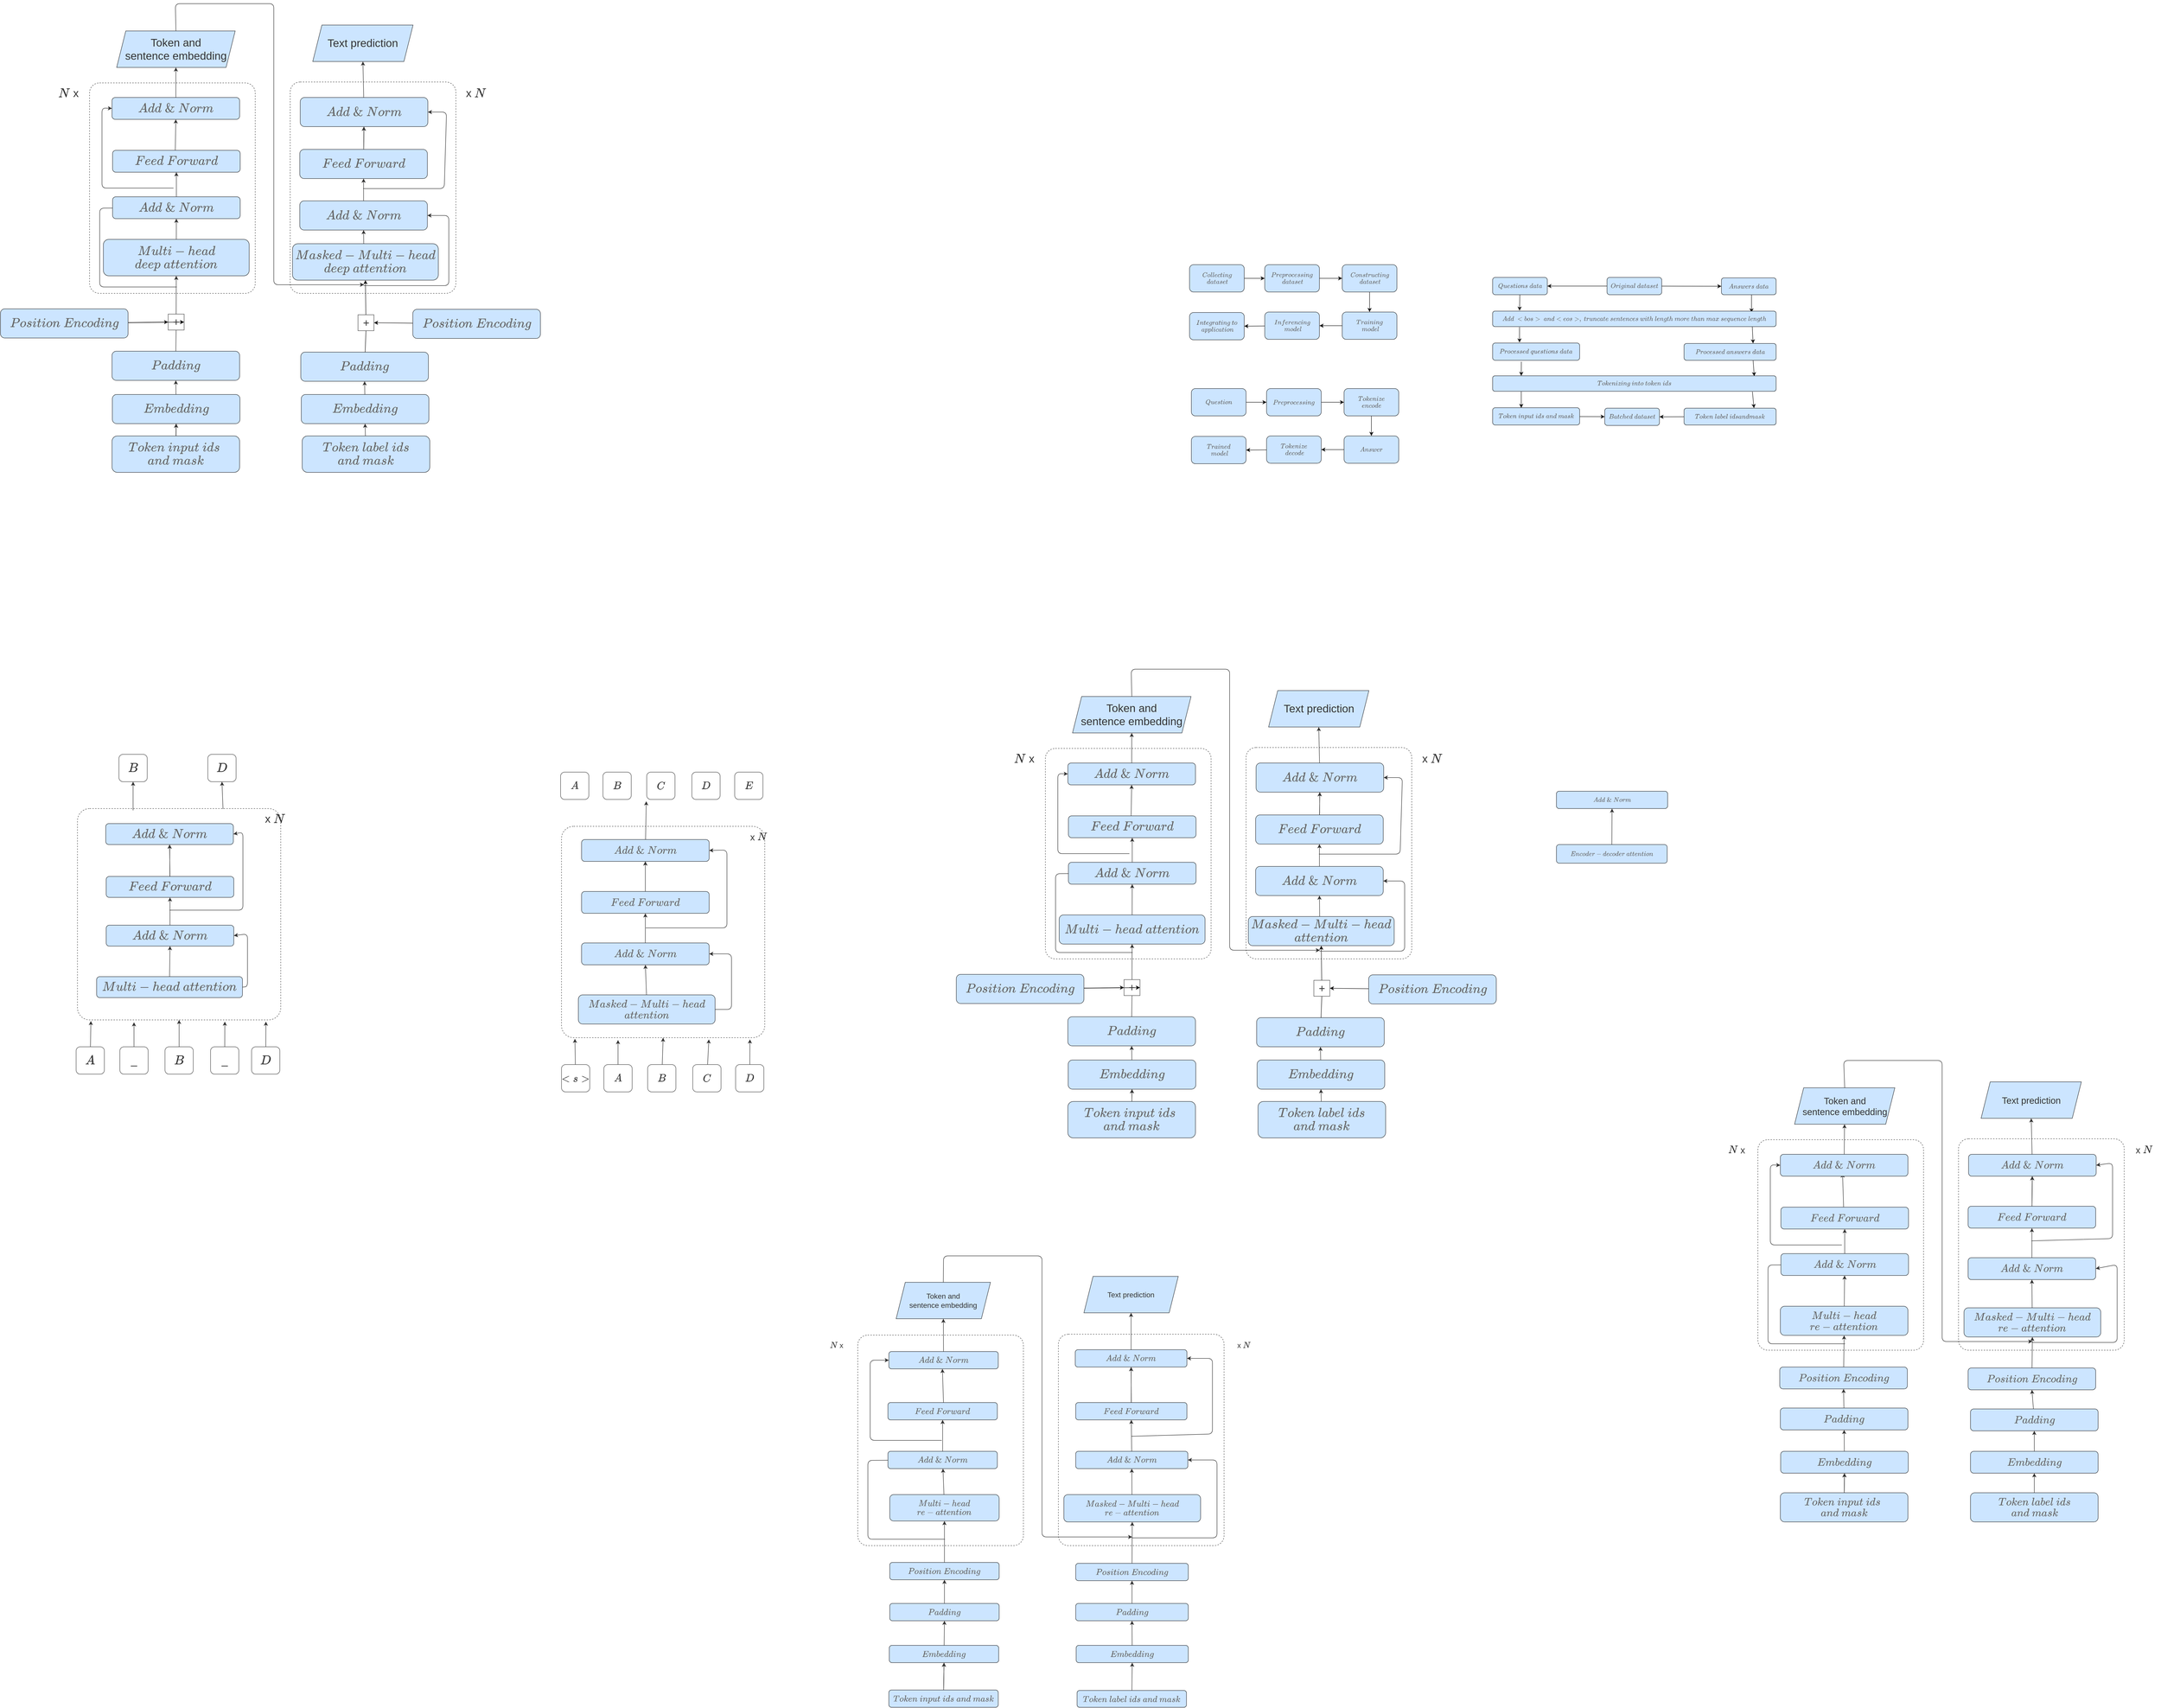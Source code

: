 <mxfile>
    <diagram id="s4vVv0t7JxXqiWNU0amj" name="Page-1">
        <mxGraphModel dx="4887" dy="1953" grid="0" gridSize="10" guides="1" tooltips="1" connect="1" arrows="1" fold="1" page="0" pageScale="1" pageWidth="850" pageHeight="1100" background="#ffffff" math="1" shadow="0">
            <root>
                <mxCell id="0"/>
                <mxCell id="1" parent="0"/>
                <mxCell id="90" value="" style="rounded=1;whiteSpace=wrap;html=1;fillColor=none;dashed=1;strokeColor=#4D4D4D;arcSize=6;fontSize=24;" parent="1" vertex="1">
                    <mxGeometry x="399" y="1267" width="363.5" height="464" as="geometry"/>
                </mxCell>
                <mxCell id="71" value="" style="rounded=1;whiteSpace=wrap;html=1;fillColor=none;dashed=1;strokeColor=#4D4D4D;arcSize=6;fontSize=24;" parent="1" vertex="1">
                    <mxGeometry x="-41.25" y="1269" width="363.5" height="462" as="geometry"/>
                </mxCell>
                <mxCell id="7" style="edgeStyle=none;html=1;entryX=0;entryY=0.5;entryDx=0;entryDy=0;fontColor=#666666;strokeColor=#1A1A1A;" parent="1" source="2" target="3" edge="1">
                    <mxGeometry relative="1" as="geometry">
                        <Array as="points">
                            <mxPoint x="421" y="237"/>
                        </Array>
                    </mxGeometry>
                </mxCell>
                <mxCell id="2" value="&lt;font color=&quot;#666666&quot;&gt;\(Collecting\)&lt;br&gt;&amp;nbsp;\(dataset\)&lt;/font&gt;" style="rounded=1;whiteSpace=wrap;html=1;fillColor=#cce5ff;strokeColor=#36393d;" parent="1" vertex="1">
                    <mxGeometry x="275" y="207" width="120" height="60" as="geometry"/>
                </mxCell>
                <mxCell id="8" style="edgeStyle=none;html=1;entryX=0;entryY=0.5;entryDx=0;entryDy=0;strokeColor=#1A1A1A;fontColor=#666666;" parent="1" source="3" target="4" edge="1">
                    <mxGeometry relative="1" as="geometry"/>
                </mxCell>
                <mxCell id="3" value="&lt;font color=&quot;#666666&quot;&gt;\(Preprocessing\)&lt;br&gt;&amp;nbsp;\(dataset\)&lt;/font&gt;" style="rounded=1;whiteSpace=wrap;html=1;fillColor=#cce5ff;strokeColor=#36393d;" parent="1" vertex="1">
                    <mxGeometry x="440" y="207" width="120" height="60" as="geometry"/>
                </mxCell>
                <mxCell id="9" style="edgeStyle=none;html=1;entryX=0.5;entryY=0;entryDx=0;entryDy=0;strokeColor=#1A1A1A;fontColor=#666666;" parent="1" source="4" target="5" edge="1">
                    <mxGeometry relative="1" as="geometry"/>
                </mxCell>
                <mxCell id="4" value="&lt;font color=&quot;#666666&quot;&gt;\(Constructing\)&lt;br&gt;&amp;nbsp;\(dataset\)&lt;/font&gt;" style="rounded=1;whiteSpace=wrap;html=1;fillColor=#cce5ff;strokeColor=#36393d;" parent="1" vertex="1">
                    <mxGeometry x="610" y="207" width="120" height="60" as="geometry"/>
                </mxCell>
                <mxCell id="10" style="edgeStyle=none;html=1;entryX=1;entryY=0.5;entryDx=0;entryDy=0;strokeColor=#1A1A1A;fontColor=#666666;" parent="1" source="5" target="6" edge="1">
                    <mxGeometry relative="1" as="geometry"/>
                </mxCell>
                <mxCell id="5" value="&lt;font color=&quot;#666666&quot;&gt;\(Training\)&lt;br&gt;&amp;nbsp;\(model\)&lt;/font&gt;" style="rounded=1;whiteSpace=wrap;html=1;fillColor=#cce5ff;strokeColor=#36393d;" parent="1" vertex="1">
                    <mxGeometry x="610" y="311" width="120" height="60" as="geometry"/>
                </mxCell>
                <mxCell id="12" style="edgeStyle=none;html=1;entryX=1;entryY=0.5;entryDx=0;entryDy=0;strokeColor=#1A1A1A;fontColor=#666666;" parent="1" source="6" target="11" edge="1">
                    <mxGeometry relative="1" as="geometry"/>
                </mxCell>
                <mxCell id="6" value="&lt;font color=&quot;#666666&quot;&gt;\(Inferencing\)&lt;br&gt;&amp;nbsp;\(model\)&lt;/font&gt;" style="rounded=1;whiteSpace=wrap;html=1;fillColor=#cce5ff;strokeColor=#36393d;" parent="1" vertex="1">
                    <mxGeometry x="440" y="311" width="120" height="60" as="geometry"/>
                </mxCell>
                <mxCell id="11" value="&lt;font color=&quot;#666666&quot;&gt;\(Integrating\ to\)&lt;br&gt;&amp;nbsp;\(application\)&lt;/font&gt;" style="rounded=1;whiteSpace=wrap;html=1;fillColor=#cce5ff;strokeColor=#36393d;" parent="1" vertex="1">
                    <mxGeometry x="275" y="312" width="120" height="60" as="geometry"/>
                </mxCell>
                <mxCell id="27" style="edgeStyle=none;html=1;entryX=0.095;entryY=-0.029;entryDx=0;entryDy=0;entryPerimeter=0;strokeColor=#1A1A1A;fontColor=#666666;" parent="1" source="13" target="15" edge="1">
                    <mxGeometry relative="1" as="geometry"/>
                </mxCell>
                <mxCell id="13" value="&lt;font color=&quot;#666666&quot;&gt;\(Questions\ data\)&lt;/font&gt;" style="rounded=1;whiteSpace=wrap;html=1;fillColor=#cce5ff;strokeColor=#36393d;" parent="1" vertex="1">
                    <mxGeometry x="940" y="235" width="120" height="38" as="geometry"/>
                </mxCell>
                <mxCell id="28" style="edgeStyle=none;html=1;strokeColor=#1A1A1A;fontColor=#666666;" parent="1" edge="1">
                    <mxGeometry relative="1" as="geometry">
                        <mxPoint x="1508" y="270" as="sourcePoint"/>
                        <mxPoint x="1508" y="312" as="targetPoint"/>
                    </mxGeometry>
                </mxCell>
                <mxCell id="14" value="&lt;font color=&quot;#666666&quot;&gt;\(Answers\ data\)&lt;/font&gt;" style="rounded=1;whiteSpace=wrap;html=1;fillColor=#cce5ff;strokeColor=#36393d;" parent="1" vertex="1">
                    <mxGeometry x="1442" y="236" width="120" height="37" as="geometry"/>
                </mxCell>
                <mxCell id="29" style="edgeStyle=none;html=1;strokeColor=#1A1A1A;fontColor=#666666;exitX=0.095;exitY=1.029;exitDx=0;exitDy=0;exitPerimeter=0;" parent="1" source="15" edge="1">
                    <mxGeometry relative="1" as="geometry">
                        <mxPoint x="999" y="378" as="targetPoint"/>
                    </mxGeometry>
                </mxCell>
                <mxCell id="30" style="edgeStyle=none;html=1;entryX=0.75;entryY=0;entryDx=0;entryDy=0;strokeColor=#1A1A1A;fontColor=#666666;exitX=0.916;exitY=1.006;exitDx=0;exitDy=0;exitPerimeter=0;" parent="1" source="15" target="18" edge="1">
                    <mxGeometry relative="1" as="geometry"/>
                </mxCell>
                <mxCell id="15" value="&lt;font color=&quot;#666666&quot;&gt;\(Add\ &amp;lt;\\bos&amp;gt;\ and &amp;lt;\\eos&amp;gt;,\ truncate\ sentences\ with\ length\ more\ than\ max\ sequence\ length\)&lt;/font&gt;" style="rounded=1;whiteSpace=wrap;html=1;fillColor=#cce5ff;strokeColor=#36393d;" parent="1" vertex="1">
                    <mxGeometry x="940" y="309" width="622" height="34" as="geometry"/>
                </mxCell>
                <mxCell id="31" style="edgeStyle=none;html=1;entryX=0.101;entryY=0.006;entryDx=0;entryDy=0;entryPerimeter=0;strokeColor=#1A1A1A;fontColor=#666666;" parent="1" target="19" edge="1">
                    <mxGeometry relative="1" as="geometry">
                        <mxPoint x="1003" y="420" as="sourcePoint"/>
                    </mxGeometry>
                </mxCell>
                <mxCell id="17" value="&lt;font color=&quot;#666666&quot;&gt;\(Processed\ questions\ data\)&lt;/font&gt;" style="rounded=1;whiteSpace=wrap;html=1;fillColor=#cce5ff;strokeColor=#36393d;" parent="1" vertex="1">
                    <mxGeometry x="940" y="379" width="191" height="38" as="geometry"/>
                </mxCell>
                <mxCell id="32" style="edgeStyle=none;html=1;entryX=0.923;entryY=0.029;entryDx=0;entryDy=0;entryPerimeter=0;strokeColor=#1A1A1A;fontColor=#666666;exitX=0.75;exitY=1;exitDx=0;exitDy=0;" parent="1" source="18" target="19" edge="1">
                    <mxGeometry relative="1" as="geometry"/>
                </mxCell>
                <mxCell id="18" value="&lt;font color=&quot;#666666&quot;&gt;\(Processed\ answers\ data\)&lt;/font&gt;" style="rounded=1;whiteSpace=wrap;html=1;fillColor=#cce5ff;strokeColor=#36393d;" parent="1" vertex="1">
                    <mxGeometry x="1360" y="380" width="202" height="37" as="geometry"/>
                </mxCell>
                <mxCell id="33" style="edgeStyle=none;html=1;entryX=0.329;entryY=0.016;entryDx=0;entryDy=0;entryPerimeter=0;strokeColor=#1A1A1A;fontColor=#666666;exitX=0.101;exitY=1.018;exitDx=0;exitDy=0;exitPerimeter=0;" parent="1" source="19" target="20" edge="1">
                    <mxGeometry relative="1" as="geometry"/>
                </mxCell>
                <mxCell id="34" style="edgeStyle=none;html=1;entryX=0.75;entryY=0;entryDx=0;entryDy=0;strokeColor=#1A1A1A;fontColor=#666666;" parent="1" edge="1">
                    <mxGeometry relative="1" as="geometry">
                        <mxPoint x="1510" y="486" as="sourcePoint"/>
                        <mxPoint x="1513.5" y="522" as="targetPoint"/>
                    </mxGeometry>
                </mxCell>
                <mxCell id="19" value="&lt;font color=&quot;#666666&quot;&gt;\(Tokenizing\ into\ token\ ids\)&lt;/font&gt;" style="rounded=1;whiteSpace=wrap;html=1;fillColor=#cce5ff;strokeColor=#36393d;" parent="1" vertex="1">
                    <mxGeometry x="940" y="451" width="622" height="34" as="geometry"/>
                </mxCell>
                <mxCell id="36" style="edgeStyle=none;html=1;strokeColor=#1A1A1A;fontColor=#666666;" parent="1" source="20" target="23" edge="1">
                    <mxGeometry relative="1" as="geometry"/>
                </mxCell>
                <mxCell id="20" value="&lt;font color=&quot;#666666&quot;&gt;\(Token\ input\ ids\ and\ mask\)&lt;/font&gt;" style="rounded=1;whiteSpace=wrap;html=1;fillColor=#cce5ff;strokeColor=#36393d;" parent="1" vertex="1">
                    <mxGeometry x="940" y="521" width="191" height="38" as="geometry"/>
                </mxCell>
                <mxCell id="35" style="edgeStyle=none;html=1;entryX=1;entryY=0.5;entryDx=0;entryDy=0;strokeColor=#1A1A1A;fontColor=#666666;" parent="1" source="21" target="23" edge="1">
                    <mxGeometry relative="1" as="geometry"/>
                </mxCell>
                <mxCell id="21" value="&lt;font color=&quot;#666666&quot;&gt;\(Token\ label\ ids and mask\)&lt;/font&gt;" style="rounded=1;whiteSpace=wrap;html=1;fillColor=#cce5ff;strokeColor=#36393d;" parent="1" vertex="1">
                    <mxGeometry x="1360" y="522" width="202" height="37" as="geometry"/>
                </mxCell>
                <mxCell id="24" style="edgeStyle=none;html=1;entryX=1;entryY=0.5;entryDx=0;entryDy=0;strokeColor=#1A1A1A;fontColor=#666666;" parent="1" source="22" target="13" edge="1">
                    <mxGeometry relative="1" as="geometry"/>
                </mxCell>
                <mxCell id="25" style="edgeStyle=none;html=1;strokeColor=#1A1A1A;fontColor=#666666;" parent="1" source="22" target="14" edge="1">
                    <mxGeometry relative="1" as="geometry"/>
                </mxCell>
                <mxCell id="22" value="&lt;font color=&quot;#666666&quot;&gt;\(Original\ dataset\)&lt;/font&gt;" style="rounded=1;whiteSpace=wrap;html=1;fillColor=#cce5ff;strokeColor=#36393d;" parent="1" vertex="1">
                    <mxGeometry x="1191" y="235" width="120" height="38" as="geometry"/>
                </mxCell>
                <mxCell id="23" value="&lt;font color=&quot;#666666&quot;&gt;\(Batched\ dataset\)&lt;/font&gt;" style="rounded=1;whiteSpace=wrap;html=1;fillColor=#cce5ff;strokeColor=#36393d;" parent="1" vertex="1">
                    <mxGeometry x="1186" y="522" width="120" height="38" as="geometry"/>
                </mxCell>
                <mxCell id="37" style="edgeStyle=none;html=1;entryX=0;entryY=0.5;entryDx=0;entryDy=0;fontColor=#666666;strokeColor=#1A1A1A;" parent="1" source="38" target="40" edge="1">
                    <mxGeometry relative="1" as="geometry">
                        <Array as="points">
                            <mxPoint x="425" y="509"/>
                        </Array>
                    </mxGeometry>
                </mxCell>
                <mxCell id="38" value="&lt;font color=&quot;#666666&quot;&gt;\(Question\)&lt;/font&gt;" style="rounded=1;whiteSpace=wrap;html=1;fillColor=#cce5ff;strokeColor=#36393d;" parent="1" vertex="1">
                    <mxGeometry x="279" y="479" width="120" height="60" as="geometry"/>
                </mxCell>
                <mxCell id="39" style="edgeStyle=none;html=1;entryX=0;entryY=0.5;entryDx=0;entryDy=0;strokeColor=#1A1A1A;fontColor=#666666;" parent="1" source="40" target="42" edge="1">
                    <mxGeometry relative="1" as="geometry"/>
                </mxCell>
                <mxCell id="40" value="&lt;font color=&quot;#666666&quot;&gt;\(Preprocessing\)&lt;br&gt;&lt;/font&gt;" style="rounded=1;whiteSpace=wrap;html=1;fillColor=#cce5ff;strokeColor=#36393d;" parent="1" vertex="1">
                    <mxGeometry x="444" y="479" width="120" height="60" as="geometry"/>
                </mxCell>
                <mxCell id="41" style="edgeStyle=none;html=1;entryX=0.5;entryY=0;entryDx=0;entryDy=0;strokeColor=#1A1A1A;fontColor=#666666;" parent="1" source="42" target="44" edge="1">
                    <mxGeometry relative="1" as="geometry"/>
                </mxCell>
                <mxCell id="42" value="&lt;font color=&quot;#666666&quot;&gt;\(Tokenize\)&lt;br&gt;\(encode\)&lt;/font&gt;" style="rounded=1;whiteSpace=wrap;html=1;fillColor=#cce5ff;strokeColor=#36393d;" parent="1" vertex="1">
                    <mxGeometry x="614" y="479" width="120" height="60" as="geometry"/>
                </mxCell>
                <mxCell id="43" style="edgeStyle=none;html=1;entryX=1;entryY=0.5;entryDx=0;entryDy=0;strokeColor=#1A1A1A;fontColor=#666666;" parent="1" source="44" target="46" edge="1">
                    <mxGeometry relative="1" as="geometry"/>
                </mxCell>
                <mxCell id="44" value="&lt;font color=&quot;#666666&quot;&gt;\(Answer\)&lt;/font&gt;" style="rounded=1;whiteSpace=wrap;html=1;fillColor=#cce5ff;strokeColor=#36393d;" parent="1" vertex="1">
                    <mxGeometry x="614" y="583" width="120" height="60" as="geometry"/>
                </mxCell>
                <mxCell id="45" style="edgeStyle=none;html=1;entryX=1;entryY=0.5;entryDx=0;entryDy=0;strokeColor=#1A1A1A;fontColor=#666666;" parent="1" source="46" target="47" edge="1">
                    <mxGeometry relative="1" as="geometry"/>
                </mxCell>
                <mxCell id="46" value="&lt;font color=&quot;#666666&quot;&gt;\(Tokenize\)&lt;br&gt;&amp;nbsp;\(decode\)&lt;/font&gt;" style="rounded=1;whiteSpace=wrap;html=1;fillColor=#cce5ff;strokeColor=#36393d;" parent="1" vertex="1">
                    <mxGeometry x="444" y="583" width="120" height="60" as="geometry"/>
                </mxCell>
                <mxCell id="47" value="&lt;font color=&quot;#666666&quot;&gt;\(Trained\)&lt;br&gt;&amp;nbsp;\(model\)&lt;/font&gt;" style="rounded=1;whiteSpace=wrap;html=1;fillColor=#cce5ff;strokeColor=#36393d;" parent="1" vertex="1">
                    <mxGeometry x="279" y="584" width="120" height="60" as="geometry"/>
                </mxCell>
                <mxCell id="74" style="edgeStyle=none;html=1;entryX=0.5;entryY=1;entryDx=0;entryDy=0;strokeColor=#333333;fontSize=24;" parent="1" source="48" target="49" edge="1">
                    <mxGeometry relative="1" as="geometry"/>
                </mxCell>
                <mxCell id="48" value="&lt;font color=&quot;#666666&quot; style=&quot;font-size: 24px;&quot;&gt;\(Embedding\)&lt;/font&gt;" style="rounded=1;whiteSpace=wrap;html=1;fillColor=#cce5ff;strokeColor=#36393d;fontSize=24;" parent="1" vertex="1">
                    <mxGeometry x="8.75" y="1953" width="280" height="64" as="geometry"/>
                </mxCell>
                <mxCell id="49" value="&lt;font color=&quot;#666666&quot; style=&quot;font-size: 24px;&quot;&gt;\(Padding\)&lt;/font&gt;" style="rounded=1;whiteSpace=wrap;html=1;fillColor=#cce5ff;strokeColor=#36393d;fontSize=24;" parent="1" vertex="1">
                    <mxGeometry x="8" y="1858" width="280" height="64" as="geometry"/>
                </mxCell>
                <mxCell id="76" style="edgeStyle=none;html=1;entryX=0.5;entryY=1;entryDx=0;entryDy=0;strokeColor=#333333;fontSize=24;exitX=0.5;exitY=0;exitDx=0;exitDy=0;startArrow=none;" parent="1" source="261" target="51" edge="1">
                    <mxGeometry relative="1" as="geometry">
                        <mxPoint x="148" y="1794" as="sourcePoint"/>
                    </mxGeometry>
                </mxCell>
                <mxCell id="80" style="edgeStyle=none;html=1;entryX=0;entryY=0.25;entryDx=0;entryDy=0;strokeColor=#333333;fontSize=24;" parent="1" edge="1">
                    <mxGeometry relative="1" as="geometry">
                        <mxPoint x="150" y="1717" as="sourcePoint"/>
                        <mxPoint x="51.0" y="1543.5" as="targetPoint"/>
                        <Array as="points">
                            <mxPoint x="-19" y="1717"/>
                            <mxPoint x="-19" y="1544"/>
                        </Array>
                    </mxGeometry>
                </mxCell>
                <mxCell id="264" style="edgeStyle=none;html=1;entryX=1;entryY=0.5;entryDx=0;entryDy=0;fontSize=24;" edge="1" parent="1" source="50" target="261">
                    <mxGeometry relative="1" as="geometry"/>
                </mxCell>
                <mxCell id="265" style="edgeStyle=none;html=1;entryX=0;entryY=0.5;entryDx=0;entryDy=0;fontSize=24;strokeColor=#171616;" edge="1" parent="1" source="50" target="261">
                    <mxGeometry relative="1" as="geometry"/>
                </mxCell>
                <mxCell id="50" value="&lt;font color=&quot;#666666&quot; style=&quot;font-size: 24px;&quot;&gt;\(Position\ Encoding\)&lt;/font&gt;" style="rounded=1;whiteSpace=wrap;html=1;fillColor=#cce5ff;strokeColor=#36393d;fontSize=24;" parent="1" vertex="1">
                    <mxGeometry x="-236.75" y="1765" width="280" height="64" as="geometry"/>
                </mxCell>
                <mxCell id="77" style="edgeStyle=none;html=1;strokeColor=#333333;fontSize=24;" parent="1" source="51" target="52" edge="1">
                    <mxGeometry relative="1" as="geometry"/>
                </mxCell>
                <mxCell id="51" value="&lt;font color=&quot;#666666&quot; style=&quot;font-size: 24px;&quot;&gt;\(Multi-head\ attention\)&lt;/font&gt;" style="rounded=1;whiteSpace=wrap;html=1;fillColor=#cce5ff;strokeColor=#36393d;fontSize=24;imageAspect=1;fixedWidth=0;resizable=1;imageWidth=32;autosize=0;resizeWidth=0;" parent="1" vertex="1">
                    <mxGeometry x="-11" y="1634.5" width="320" height="64" as="geometry"/>
                </mxCell>
                <mxCell id="78" style="edgeStyle=none;html=1;entryX=0.5;entryY=1;entryDx=0;entryDy=0;strokeColor=#333333;fontSize=24;" parent="1" source="52" target="53" edge="1">
                    <mxGeometry relative="1" as="geometry"/>
                </mxCell>
                <mxCell id="81" style="edgeStyle=none;html=1;entryX=0;entryY=0.5;entryDx=0;entryDy=0;strokeColor=#333333;fontSize=24;" parent="1" target="54" edge="1">
                    <mxGeometry relative="1" as="geometry">
                        <mxPoint x="143" y="1500" as="sourcePoint"/>
                        <Array as="points">
                            <mxPoint x="-14" y="1500"/>
                            <mxPoint x="-14" y="1324"/>
                        </Array>
                    </mxGeometry>
                </mxCell>
                <mxCell id="52" value="&lt;font color=&quot;#666666&quot; style=&quot;font-size: 24px;&quot;&gt;\(Add\ \&amp;amp;\ Norm\)&lt;/font&gt;" style="rounded=1;whiteSpace=wrap;html=1;fillColor=#cce5ff;strokeColor=#36393d;fontSize=24;" parent="1" vertex="1">
                    <mxGeometry x="9.25" y="1519" width="280" height="48" as="geometry"/>
                </mxCell>
                <mxCell id="79" style="edgeStyle=none;html=1;entryX=0.5;entryY=1;entryDx=0;entryDy=0;strokeColor=#333333;fontSize=24;" parent="1" edge="1" target="54">
                    <mxGeometry relative="1" as="geometry">
                        <mxPoint x="146.887" y="1417" as="sourcePoint"/>
                        <mxPoint x="144.5" y="1343" as="targetPoint"/>
                    </mxGeometry>
                </mxCell>
                <mxCell id="53" value="&lt;font color=&quot;#666666&quot; style=&quot;font-size: 24px;&quot;&gt;\(Feed\ Forward\)&lt;/font&gt;" style="rounded=1;whiteSpace=wrap;html=1;fillColor=#cce5ff;strokeColor=#36393d;fontSize=24;" parent="1" vertex="1">
                    <mxGeometry x="9.25" y="1417" width="280" height="48" as="geometry"/>
                </mxCell>
                <mxCell id="100" style="edgeStyle=none;html=1;strokeColor=#333333;fontSize=24;fontColor=#333333;" parent="1" source="54" target="98" edge="1">
                    <mxGeometry relative="1" as="geometry"/>
                </mxCell>
                <mxCell id="54" value="&lt;font color=&quot;#666666&quot; style=&quot;font-size: 24px;&quot;&gt;\(Add\ \&amp;amp;\ Norm\)&lt;/font&gt;" style="rounded=1;whiteSpace=wrap;html=1;fillColor=#cce5ff;strokeColor=#36393d;fontSize=24;" parent="1" vertex="1">
                    <mxGeometry x="8" y="1301" width="280" height="48" as="geometry"/>
                </mxCell>
                <mxCell id="82" style="edgeStyle=none;html=1;entryX=0.5;entryY=1;entryDx=0;entryDy=0;strokeColor=#333333;fontSize=24;" parent="1" source="55" target="56" edge="1">
                    <mxGeometry relative="1" as="geometry"/>
                </mxCell>
                <mxCell id="268" style="edgeStyle=none;html=1;entryX=0.5;entryY=1;entryDx=0;entryDy=0;strokeColor=#171616;fontSize=24;startArrow=none;" edge="1" parent="1" source="267" target="58">
                    <mxGeometry relative="1" as="geometry"/>
                </mxCell>
                <mxCell id="55" value="&lt;font color=&quot;#666666&quot; style=&quot;font-size: 24px;&quot;&gt;\(Embedding\)&lt;/font&gt;" style="rounded=1;whiteSpace=wrap;html=1;fillColor=#cce5ff;strokeColor=#36393d;fontSize=24;" parent="1" vertex="1">
                    <mxGeometry x="423.25" y="1953" width="280" height="64" as="geometry"/>
                </mxCell>
                <mxCell id="56" value="&lt;font color=&quot;#666666&quot; style=&quot;font-size: 24px;&quot;&gt;\(Padding\)&lt;/font&gt;" style="rounded=1;whiteSpace=wrap;html=1;fillColor=#cce5ff;strokeColor=#36393d;fontSize=24;" parent="1" vertex="1">
                    <mxGeometry x="422.25" y="1860" width="280" height="64" as="geometry"/>
                </mxCell>
                <mxCell id="95" style="edgeStyle=none;html=1;entryX=1;entryY=0.5;entryDx=0;entryDy=0;strokeColor=#333333;fontSize=24;" parent="1" target="59" edge="1">
                    <mxGeometry relative="1" as="geometry">
                        <mxPoint x="560" y="1714" as="sourcePoint"/>
                        <Array as="points">
                            <mxPoint x="747" y="1714"/>
                            <mxPoint x="747" y="1560"/>
                        </Array>
                    </mxGeometry>
                </mxCell>
                <mxCell id="85" style="edgeStyle=none;html=1;entryX=0.5;entryY=1;entryDx=0;entryDy=0;strokeColor=#333333;fontSize=24;" parent="1" target="59" edge="1">
                    <mxGeometry relative="1" as="geometry">
                        <mxPoint x="560.544" y="1638" as="sourcePoint"/>
                        <mxPoint x="557.0" y="1562" as="targetPoint"/>
                    </mxGeometry>
                </mxCell>
                <mxCell id="58" value="&lt;font color=&quot;#666666&quot; style=&quot;font-size: 24px;&quot;&gt;\(Masked-Multi-head\)&lt;br style=&quot;font-size: 24px;&quot;&gt;\(&amp;nbsp;attention\)&lt;/font&gt;" style="rounded=1;whiteSpace=wrap;html=1;fillColor=#cce5ff;strokeColor=#36393d;fontSize=24;" parent="1" vertex="1">
                    <mxGeometry x="404" y="1638" width="320" height="64" as="geometry"/>
                </mxCell>
                <mxCell id="96" style="edgeStyle=none;html=1;entryX=0.5;entryY=1;entryDx=0;entryDy=0;strokeColor=#333333;fontSize=24;" parent="1" source="59" target="60" edge="1">
                    <mxGeometry relative="1" as="geometry"/>
                </mxCell>
                <mxCell id="97" style="edgeStyle=none;html=1;entryX=1;entryY=0.5;entryDx=0;entryDy=0;strokeColor=#333333;fontSize=24;" parent="1" target="61" edge="1">
                    <mxGeometry relative="1" as="geometry">
                        <mxPoint x="559" y="1501" as="sourcePoint"/>
                        <Array as="points">
                            <mxPoint x="737" y="1501"/>
                            <mxPoint x="742" y="1333"/>
                        </Array>
                    </mxGeometry>
                </mxCell>
                <mxCell id="59" value="&lt;font color=&quot;#666666&quot; style=&quot;font-size: 24px;&quot;&gt;\(Add\ \&amp;amp;\ Norm\)&lt;/font&gt;" style="rounded=1;whiteSpace=wrap;html=1;fillColor=#cce5ff;strokeColor=#36393d;fontSize=24;" parent="1" vertex="1">
                    <mxGeometry x="420" y="1528" width="280" height="64" as="geometry"/>
                </mxCell>
                <mxCell id="64" value="" style="edgeStyle=none;html=1;fontSize=24;" parent="1" source="60" target="61" edge="1">
                    <mxGeometry relative="1" as="geometry"/>
                </mxCell>
                <mxCell id="89" style="edgeStyle=none;html=1;strokeColor=#333333;fontSize=24;" parent="1" source="60" target="61" edge="1">
                    <mxGeometry relative="1" as="geometry"/>
                </mxCell>
                <mxCell id="60" value="&lt;font color=&quot;#666666&quot; style=&quot;font-size: 24px;&quot;&gt;\(Feed\ Forward\)&lt;/font&gt;" style="rounded=1;whiteSpace=wrap;html=1;fillColor=#cce5ff;strokeColor=#36393d;fontSize=24;" parent="1" vertex="1">
                    <mxGeometry x="420" y="1415" width="280" height="64" as="geometry"/>
                </mxCell>
                <mxCell id="102" style="edgeStyle=none;html=1;entryX=0.5;entryY=1;entryDx=0;entryDy=0;strokeColor=#333333;fontSize=24;fontColor=#333333;" parent="1" source="61" target="101" edge="1">
                    <mxGeometry relative="1" as="geometry"/>
                </mxCell>
                <mxCell id="61" value="&lt;font color=&quot;#666666&quot; style=&quot;font-size: 24px;&quot;&gt;\(Add\ \&amp;amp;\ Norm\)&lt;/font&gt;" style="rounded=1;whiteSpace=wrap;html=1;fillColor=#cce5ff;strokeColor=#36393d;fontSize=24;" parent="1" vertex="1">
                    <mxGeometry x="421" y="1301" width="280" height="64" as="geometry"/>
                </mxCell>
                <mxCell id="87" style="edgeStyle=none;html=1;entryX=0.5;entryY=1;entryDx=0;entryDy=0;strokeColor=#333333;" parent="1" source="62" target="63" edge="1">
                    <mxGeometry relative="1" as="geometry"/>
                </mxCell>
                <mxCell id="62" value="&lt;font color=&quot;#666666&quot;&gt;\(Encoder-decoder\ attention\)&lt;/font&gt;" style="rounded=1;whiteSpace=wrap;html=1;fillColor=#cce5ff;strokeColor=#36393d;" parent="1" vertex="1">
                    <mxGeometry x="1080" y="1480" width="243" height="41" as="geometry"/>
                </mxCell>
                <mxCell id="63" value="&lt;font color=&quot;#666666&quot;&gt;\(Add\ \&amp;amp;\ Norm\)&lt;/font&gt;" style="rounded=1;whiteSpace=wrap;html=1;fillColor=#cce5ff;strokeColor=#36393d;" parent="1" vertex="1">
                    <mxGeometry x="1080" y="1363" width="244" height="38" as="geometry"/>
                </mxCell>
                <mxCell id="72" style="edgeStyle=none;html=1;entryX=0.5;entryY=1;entryDx=0;entryDy=0;fontSize=24;" parent="1" source="66" target="48" edge="1">
                    <mxGeometry relative="1" as="geometry"/>
                </mxCell>
                <mxCell id="73" style="edgeStyle=none;html=1;entryX=0.5;entryY=1;entryDx=0;entryDy=0;strokeColor=#333333;fontSize=24;" parent="1" source="66" target="48" edge="1">
                    <mxGeometry relative="1" as="geometry"/>
                </mxCell>
                <mxCell id="66" value="&lt;font color=&quot;#666666&quot; style=&quot;font-size: 24px;&quot;&gt;\(Token\ input\ ids\ \)&lt;br style=&quot;font-size: 24px;&quot;&gt;\(and\ mask\)&lt;/font&gt;" style="rounded=1;whiteSpace=wrap;html=1;fillColor=#cce5ff;strokeColor=#36393d;fontSize=24;" parent="1" vertex="1">
                    <mxGeometry x="8" y="2044" width="280" height="80" as="geometry"/>
                </mxCell>
                <mxCell id="105" style="edgeStyle=none;html=1;entryX=0.5;entryY=1;entryDx=0;entryDy=0;strokeColor=#333333;fontSize=24;fontColor=#333333;" parent="1" source="68" target="55" edge="1">
                    <mxGeometry relative="1" as="geometry"/>
                </mxCell>
                <mxCell id="68" value="&lt;font color=&quot;#666666&quot; style=&quot;font-size: 24px;&quot;&gt;\(Token\ label\ ids\)&lt;br style=&quot;font-size: 24px;&quot;&gt;\( and\ mask\)&lt;/font&gt;" style="rounded=1;whiteSpace=wrap;html=1;fillColor=#cce5ff;strokeColor=#36393d;fontSize=24;" parent="1" vertex="1">
                    <mxGeometry x="425.25" y="2044" width="280" height="80" as="geometry"/>
                </mxCell>
                <mxCell id="99" style="edgeStyle=none;html=1;strokeColor=#333333;fontSize=24;fontColor=#333333;exitX=0.5;exitY=0;exitDx=0;exitDy=0;" parent="1" source="98" edge="1">
                    <mxGeometry relative="1" as="geometry">
                        <mxPoint x="561" y="1712" as="targetPoint"/>
                        <Array as="points">
                            <mxPoint x="147" y="1095"/>
                            <mxPoint x="363" y="1095"/>
                            <mxPoint x="363" y="1712"/>
                            <mxPoint x="449" y="1712"/>
                        </Array>
                    </mxGeometry>
                </mxCell>
                <mxCell id="98" value="&lt;font color=&quot;#333333&quot; style=&quot;font-size: 24px;&quot;&gt;Token and &lt;br style=&quot;font-size: 24px;&quot;&gt;sentence embedding&lt;/font&gt;" style="shape=parallelogram;perimeter=parallelogramPerimeter;whiteSpace=wrap;html=1;fixedSize=1;strokeColor=#36393d;fillColor=#cce5ff;fontSize=24;" parent="1" vertex="1">
                    <mxGeometry x="18.25" y="1155" width="260" height="80" as="geometry"/>
                </mxCell>
                <mxCell id="101" value="&lt;font color=&quot;#333333&quot; style=&quot;font-size: 24px;&quot;&gt;Text prediction&lt;/font&gt;" style="shape=parallelogram;perimeter=parallelogramPerimeter;whiteSpace=wrap;html=1;fixedSize=1;strokeColor=#36393d;fillColor=#cce5ff;fontSize=24;" parent="1" vertex="1">
                    <mxGeometry x="448.5" y="1142" width="220" height="80" as="geometry"/>
                </mxCell>
                <mxCell id="103" value="&lt;font style=&quot;font-size: 24px;&quot;&gt;x \(N\)&lt;br style=&quot;font-size: 24px;&quot;&gt;&lt;/font&gt;" style="text;html=1;align=center;verticalAlign=middle;resizable=0;points=[];autosize=1;strokeColor=none;fillColor=none;fontSize=24;fontColor=#333333;" parent="1" vertex="1">
                    <mxGeometry x="765" y="1271" width="83" height="41" as="geometry"/>
                </mxCell>
                <mxCell id="104" value="&lt;font style=&quot;font-size: 24px;&quot;&gt;\(N\) x&lt;br style=&quot;font-size: 24px;&quot;&gt;&lt;/font&gt;" style="text;html=1;align=center;verticalAlign=middle;resizable=0;points=[];autosize=1;strokeColor=none;fillColor=none;fontSize=24;fontColor=#333333;" parent="1" vertex="1">
                    <mxGeometry x="-129.25" y="1271" width="83" height="41" as="geometry"/>
                </mxCell>
                <mxCell id="108" value="" style="rounded=1;whiteSpace=wrap;html=1;fillColor=none;dashed=1;strokeColor=#4D4D4D;arcSize=6;fontSize=20;" parent="1" vertex="1">
                    <mxGeometry x="-1103" y="1440" width="446" height="464" as="geometry"/>
                </mxCell>
                <mxCell id="109" style="edgeStyle=none;html=1;entryX=1;entryY=0.5;entryDx=0;entryDy=0;strokeColor=#333333;fontSize=20;exitX=1;exitY=0.5;exitDx=0;exitDy=0;" parent="1" source="111" target="114" edge="1">
                    <mxGeometry relative="1" as="geometry">
                        <mxPoint x="-917" y="1886" as="sourcePoint"/>
                        <Array as="points">
                            <mxPoint x="-730" y="1842"/>
                            <mxPoint x="-730" y="1720"/>
                        </Array>
                    </mxGeometry>
                </mxCell>
                <mxCell id="110" style="edgeStyle=none;html=1;entryX=0.5;entryY=1;entryDx=0;entryDy=0;strokeColor=#333333;fontSize=20;" parent="1" target="114" edge="1">
                    <mxGeometry relative="1" as="geometry">
                        <mxPoint x="-916.456" y="1810" as="sourcePoint"/>
                        <mxPoint x="-920.0" y="1734" as="targetPoint"/>
                    </mxGeometry>
                </mxCell>
                <mxCell id="111" value="&lt;font color=&quot;#666666&quot; style=&quot;font-size: 20px;&quot;&gt;\(Masked-Multi-head\)&lt;br&gt;\( attention\)&lt;/font&gt;" style="rounded=1;whiteSpace=wrap;html=1;fillColor=#cce5ff;strokeColor=#36393d;fontSize=20;" parent="1" vertex="1">
                    <mxGeometry x="-1066" y="1810" width="300" height="64" as="geometry"/>
                </mxCell>
                <mxCell id="112" style="edgeStyle=none;html=1;entryX=0.5;entryY=1;entryDx=0;entryDy=0;strokeColor=#333333;fontSize=20;" parent="1" source="114" target="117" edge="1">
                    <mxGeometry relative="1" as="geometry"/>
                </mxCell>
                <mxCell id="113" style="edgeStyle=none;html=1;entryX=1;entryY=0.5;entryDx=0;entryDy=0;strokeColor=#333333;fontSize=20;" parent="1" target="118" edge="1">
                    <mxGeometry relative="1" as="geometry">
                        <mxPoint x="-918" y="1663" as="sourcePoint"/>
                        <Array as="points">
                            <mxPoint x="-740" y="1663"/>
                            <mxPoint x="-740" y="1492"/>
                        </Array>
                    </mxGeometry>
                </mxCell>
                <mxCell id="114" value="&lt;font color=&quot;#666666&quot; style=&quot;font-size: 20px;&quot;&gt;\(Add\ \&amp;amp;\ Norm\)&lt;/font&gt;" style="rounded=1;whiteSpace=wrap;html=1;fillColor=#cce5ff;strokeColor=#36393d;fontSize=20;" parent="1" vertex="1">
                    <mxGeometry x="-1059" y="1696" width="280" height="48" as="geometry"/>
                </mxCell>
                <mxCell id="115" value="" style="edgeStyle=none;html=1;fontSize=20;" parent="1" source="117" target="118" edge="1">
                    <mxGeometry relative="1" as="geometry"/>
                </mxCell>
                <mxCell id="116" style="edgeStyle=none;html=1;strokeColor=#333333;fontSize=20;" parent="1" source="117" target="118" edge="1">
                    <mxGeometry relative="1" as="geometry"/>
                </mxCell>
                <mxCell id="117" value="&lt;font color=&quot;#666666&quot; style=&quot;font-size: 20px;&quot;&gt;\(Feed\ Forward\)&lt;/font&gt;" style="rounded=1;whiteSpace=wrap;html=1;fillColor=#cce5ff;strokeColor=#36393d;fontSize=20;" parent="1" vertex="1">
                    <mxGeometry x="-1059" y="1583" width="280" height="48" as="geometry"/>
                </mxCell>
                <mxCell id="123" style="edgeStyle=none;html=1;strokeColor=#333333;fontSize=20;fontColor=#333333;" parent="1" source="118" edge="1">
                    <mxGeometry relative="1" as="geometry">
                        <mxPoint x="-917" y="1385" as="targetPoint"/>
                    </mxGeometry>
                </mxCell>
                <mxCell id="118" value="&lt;font color=&quot;#666666&quot; style=&quot;font-size: 20px;&quot;&gt;\(Add\ \&amp;amp;\ Norm\)&lt;/font&gt;" style="rounded=1;whiteSpace=wrap;html=1;fillColor=#cce5ff;strokeColor=#36393d;fontSize=20;" parent="1" vertex="1">
                    <mxGeometry x="-1059" y="1469" width="280" height="48" as="geometry"/>
                </mxCell>
                <mxCell id="119" value="&lt;font style=&quot;font-size: 20px;&quot;&gt;x \(N\)&lt;br style=&quot;font-size: 20px;&quot;&gt;&lt;/font&gt;" style="text;html=1;align=center;verticalAlign=middle;resizable=0;points=[];autosize=1;strokeColor=none;fillColor=none;fontSize=20;fontColor=#333333;" parent="1" vertex="1">
                    <mxGeometry x="-707" y="1445" width="72" height="36" as="geometry"/>
                </mxCell>
                <mxCell id="130" style="edgeStyle=none;html=1;entryX=0.066;entryY=1.005;entryDx=0;entryDy=0;entryPerimeter=0;strokeColor=#333333;fontSize=20;fontColor=#333333;" parent="1" source="124" target="108" edge="1">
                    <mxGeometry relative="1" as="geometry"/>
                </mxCell>
                <mxCell id="124" value="\(&amp;lt;s&amp;gt;\)" style="rounded=1;whiteSpace=wrap;html=1;strokeColor=#4D4D4D;fontSize=20;fontColor=#333333;fillColor=none;" parent="1" vertex="1">
                    <mxGeometry x="-1103" y="1963" width="62" height="60" as="geometry"/>
                </mxCell>
                <mxCell id="131" style="edgeStyle=none;html=1;entryX=0.278;entryY=1.011;entryDx=0;entryDy=0;entryPerimeter=0;strokeColor=#333333;fontSize=20;fontColor=#333333;" parent="1" source="125" target="108" edge="1">
                    <mxGeometry relative="1" as="geometry"/>
                </mxCell>
                <mxCell id="125" value="\(A\)" style="rounded=1;whiteSpace=wrap;html=1;strokeColor=#4D4D4D;fontSize=20;fontColor=#333333;fillColor=none;" parent="1" vertex="1">
                    <mxGeometry x="-1010" y="1963" width="62" height="60" as="geometry"/>
                </mxCell>
                <mxCell id="132" style="edgeStyle=none;html=1;entryX=0.5;entryY=1;entryDx=0;entryDy=0;strokeColor=#333333;fontSize=20;fontColor=#333333;" parent="1" source="126" target="108" edge="1">
                    <mxGeometry relative="1" as="geometry"/>
                </mxCell>
                <mxCell id="126" value="\(B\)" style="rounded=1;whiteSpace=wrap;html=1;strokeColor=#4D4D4D;fontSize=20;fontColor=#333333;fillColor=none;" parent="1" vertex="1">
                    <mxGeometry x="-914" y="1963" width="62" height="60" as="geometry"/>
                </mxCell>
                <mxCell id="133" style="edgeStyle=none;html=1;entryX=0.725;entryY=1.008;entryDx=0;entryDy=0;entryPerimeter=0;strokeColor=#333333;fontSize=20;fontColor=#333333;" parent="1" source="127" target="108" edge="1">
                    <mxGeometry relative="1" as="geometry"/>
                </mxCell>
                <mxCell id="127" value="\(C\)" style="rounded=1;whiteSpace=wrap;html=1;strokeColor=#4D4D4D;fontSize=20;fontColor=#333333;fillColor=none;" parent="1" vertex="1">
                    <mxGeometry x="-815" y="1963" width="62" height="60" as="geometry"/>
                </mxCell>
                <mxCell id="134" style="edgeStyle=none;html=1;entryX=0.927;entryY=1.008;entryDx=0;entryDy=0;entryPerimeter=0;strokeColor=#333333;fontSize=20;fontColor=#333333;" parent="1" source="128" target="108" edge="1">
                    <mxGeometry relative="1" as="geometry"/>
                </mxCell>
                <mxCell id="128" value="\(D\)" style="rounded=1;whiteSpace=wrap;html=1;strokeColor=#4D4D4D;fontSize=20;fontColor=#333333;fillColor=none;" parent="1" vertex="1">
                    <mxGeometry x="-721" y="1963" width="62" height="60" as="geometry"/>
                </mxCell>
                <mxCell id="135" value="\(A\)" style="rounded=1;whiteSpace=wrap;html=1;strokeColor=#4D4D4D;fontSize=20;fontColor=#333333;fillColor=none;" parent="1" vertex="1">
                    <mxGeometry x="-1105" y="1321" width="62" height="60" as="geometry"/>
                </mxCell>
                <mxCell id="136" value="\(B\)" style="rounded=1;whiteSpace=wrap;html=1;strokeColor=#4D4D4D;fontSize=20;fontColor=#333333;fillColor=none;" parent="1" vertex="1">
                    <mxGeometry x="-1012" y="1321" width="62" height="60" as="geometry"/>
                </mxCell>
                <mxCell id="137" value="\(C\)" style="rounded=1;whiteSpace=wrap;html=1;strokeColor=#4D4D4D;fontSize=20;fontColor=#333333;fillColor=none;" parent="1" vertex="1">
                    <mxGeometry x="-916" y="1321" width="62" height="60" as="geometry"/>
                </mxCell>
                <mxCell id="138" value="\(D\)" style="rounded=1;whiteSpace=wrap;html=1;strokeColor=#4D4D4D;fontSize=20;fontColor=#333333;fillColor=none;" parent="1" vertex="1">
                    <mxGeometry x="-817" y="1321" width="62" height="60" as="geometry"/>
                </mxCell>
                <mxCell id="139" value="\(E\)" style="rounded=1;whiteSpace=wrap;html=1;strokeColor=#4D4D4D;fontSize=20;fontColor=#333333;fillColor=none;" parent="1" vertex="1">
                    <mxGeometry x="-723" y="1321" width="62" height="60" as="geometry"/>
                </mxCell>
                <mxCell id="168" style="edgeStyle=none;html=1;entryX=0.5;entryY=1;entryDx=0;entryDy=0;strokeColor=#333333;fontSize=24;fontColor=#333333;" parent="1" target="164" edge="1">
                    <mxGeometry relative="1" as="geometry">
                        <mxPoint x="-2043" y="1405" as="sourcePoint"/>
                    </mxGeometry>
                </mxCell>
                <mxCell id="169" style="edgeStyle=none;html=1;entryX=0.5;entryY=1;entryDx=0;entryDy=0;strokeColor=#333333;fontSize=24;fontColor=#333333;exitX=0.716;exitY=0.002;exitDx=0;exitDy=0;exitPerimeter=0;" parent="1" source="140" target="166" edge="1">
                    <mxGeometry relative="1" as="geometry"/>
                </mxCell>
                <mxCell id="140" value="" style="rounded=1;whiteSpace=wrap;html=1;fillColor=none;dashed=1;strokeColor=#4D4D4D;arcSize=6;fontSize=24;" parent="1" vertex="1">
                    <mxGeometry x="-2165" y="1401" width="446" height="464" as="geometry"/>
                </mxCell>
                <mxCell id="141" style="edgeStyle=none;html=1;entryX=1;entryY=0.5;entryDx=0;entryDy=0;strokeColor=#333333;fontSize=24;exitX=1;exitY=0.5;exitDx=0;exitDy=0;" parent="1" source="143" target="146" edge="1">
                    <mxGeometry relative="1" as="geometry">
                        <mxPoint x="-1979" y="1847" as="sourcePoint"/>
                        <Array as="points">
                            <mxPoint x="-1792" y="1792"/>
                            <mxPoint x="-1792" y="1676"/>
                        </Array>
                    </mxGeometry>
                </mxCell>
                <mxCell id="142" style="edgeStyle=none;html=1;entryX=0.5;entryY=1;entryDx=0;entryDy=0;strokeColor=#333333;fontSize=24;exitX=0.5;exitY=0;exitDx=0;exitDy=0;" parent="1" source="143" target="146" edge="1">
                    <mxGeometry relative="1" as="geometry">
                        <mxPoint x="-1978.456" y="1771" as="sourcePoint"/>
                        <mxPoint x="-1982.0" y="1695" as="targetPoint"/>
                    </mxGeometry>
                </mxCell>
                <mxCell id="143" value="&lt;font color=&quot;#666666&quot; style=&quot;font-size: 24px;&quot;&gt;\(Multi-head\ attention\)&lt;/font&gt;" style="rounded=1;whiteSpace=wrap;html=1;fillColor=#cce5ff;strokeColor=#36393d;fontSize=24;" parent="1" vertex="1">
                    <mxGeometry x="-2123" y="1770" width="320" height="46" as="geometry"/>
                </mxCell>
                <mxCell id="144" style="edgeStyle=none;html=1;entryX=0.5;entryY=1;entryDx=0;entryDy=0;strokeColor=#333333;fontSize=24;" parent="1" source="146" target="149" edge="1">
                    <mxGeometry relative="1" as="geometry"/>
                </mxCell>
                <mxCell id="145" style="edgeStyle=none;html=1;entryX=1;entryY=0.5;entryDx=0;entryDy=0;strokeColor=#333333;fontSize=24;" parent="1" target="151" edge="1">
                    <mxGeometry relative="1" as="geometry">
                        <mxPoint x="-1963" y="1624" as="sourcePoint"/>
                        <Array as="points">
                            <mxPoint x="-1802" y="1624"/>
                            <mxPoint x="-1802" y="1453"/>
                        </Array>
                    </mxGeometry>
                </mxCell>
                <mxCell id="146" value="&lt;font color=&quot;#666666&quot; style=&quot;font-size: 24px;&quot;&gt;\(Add\ \&amp;amp;\ Norm\)&lt;/font&gt;" style="rounded=1;whiteSpace=wrap;html=1;fillColor=#cce5ff;strokeColor=#36393d;fontSize=24;" parent="1" vertex="1">
                    <mxGeometry x="-2102" y="1657" width="280" height="46" as="geometry"/>
                </mxCell>
                <mxCell id="147" value="" style="edgeStyle=none;html=1;fontSize=24;" parent="1" source="149" target="151" edge="1">
                    <mxGeometry relative="1" as="geometry"/>
                </mxCell>
                <mxCell id="148" style="edgeStyle=none;html=1;strokeColor=#333333;fontSize=24;" parent="1" source="149" target="151" edge="1">
                    <mxGeometry relative="1" as="geometry"/>
                </mxCell>
                <mxCell id="149" value="&lt;font color=&quot;#666666&quot; style=&quot;font-size: 24px;&quot;&gt;\(Feed\ Forward\)&lt;/font&gt;" style="rounded=1;whiteSpace=wrap;html=1;fillColor=#cce5ff;strokeColor=#36393d;fontSize=24;" parent="1" vertex="1">
                    <mxGeometry x="-2102" y="1550" width="280" height="46" as="geometry"/>
                </mxCell>
                <mxCell id="151" value="&lt;font color=&quot;#666666&quot; style=&quot;font-size: 24px;&quot;&gt;\(Add\ \&amp;amp;\ Norm\)&lt;/font&gt;" style="rounded=1;whiteSpace=wrap;html=1;fillColor=#cce5ff;strokeColor=#36393d;fontSize=24;imageWidth=32;" parent="1" vertex="1">
                    <mxGeometry x="-2103" y="1434" width="280" height="46" as="geometry"/>
                </mxCell>
                <mxCell id="152" value="&lt;font style=&quot;font-size: 24px;&quot;&gt;x \(N\)&lt;br style=&quot;font-size: 24px;&quot;&gt;&lt;/font&gt;" style="text;html=1;align=center;verticalAlign=middle;resizable=0;points=[];autosize=1;strokeColor=none;fillColor=none;fontSize=24;fontColor=#333333;" parent="1" vertex="1">
                    <mxGeometry x="-1774" y="1403" width="83" height="41" as="geometry"/>
                </mxCell>
                <mxCell id="153" style="edgeStyle=none;html=1;entryX=0.066;entryY=1.005;entryDx=0;entryDy=0;entryPerimeter=0;strokeColor=#333333;fontSize=24;fontColor=#333333;" parent="1" source="154" target="140" edge="1">
                    <mxGeometry relative="1" as="geometry"/>
                </mxCell>
                <mxCell id="154" value="\(A\)" style="rounded=1;whiteSpace=wrap;html=1;strokeColor=#4D4D4D;fontSize=24;fontColor=#333333;fillColor=none;" parent="1" vertex="1">
                    <mxGeometry x="-2168" y="1924" width="62" height="60" as="geometry"/>
                </mxCell>
                <mxCell id="155" style="edgeStyle=none;html=1;entryX=0.278;entryY=1.011;entryDx=0;entryDy=0;entryPerimeter=0;strokeColor=#333333;fontSize=24;fontColor=#333333;" parent="1" source="156" target="140" edge="1">
                    <mxGeometry relative="1" as="geometry"/>
                </mxCell>
                <mxCell id="156" value="_" style="rounded=1;whiteSpace=wrap;html=1;strokeColor=#4D4D4D;fontSize=24;fontColor=#333333;fillColor=none;" parent="1" vertex="1">
                    <mxGeometry x="-2072" y="1924" width="62" height="60" as="geometry"/>
                </mxCell>
                <mxCell id="157" style="edgeStyle=none;html=1;entryX=0.5;entryY=1;entryDx=0;entryDy=0;strokeColor=#333333;fontSize=24;fontColor=#333333;" parent="1" source="158" target="140" edge="1">
                    <mxGeometry relative="1" as="geometry"/>
                </mxCell>
                <mxCell id="158" value="\(B\)" style="rounded=1;whiteSpace=wrap;html=1;strokeColor=#4D4D4D;fontSize=24;fontColor=#333333;fillColor=none;" parent="1" vertex="1">
                    <mxGeometry x="-1973" y="1924" width="62" height="60" as="geometry"/>
                </mxCell>
                <mxCell id="159" style="edgeStyle=none;html=1;entryX=0.725;entryY=1.008;entryDx=0;entryDy=0;entryPerimeter=0;strokeColor=#333333;fontSize=24;fontColor=#333333;" parent="1" source="160" target="140" edge="1">
                    <mxGeometry relative="1" as="geometry"/>
                </mxCell>
                <mxCell id="160" value="_" style="rounded=1;whiteSpace=wrap;html=1;strokeColor=#4D4D4D;fontSize=24;fontColor=#333333;fillColor=none;" parent="1" vertex="1">
                    <mxGeometry x="-1873" y="1924" width="62" height="60" as="geometry"/>
                </mxCell>
                <mxCell id="161" style="edgeStyle=none;html=1;entryX=0.927;entryY=1.008;entryDx=0;entryDy=0;entryPerimeter=0;strokeColor=#333333;fontSize=24;fontColor=#333333;" parent="1" source="162" target="140" edge="1">
                    <mxGeometry relative="1" as="geometry"/>
                </mxCell>
                <mxCell id="162" value="\(D\)" style="rounded=1;whiteSpace=wrap;html=1;strokeColor=#4D4D4D;fontSize=24;fontColor=#333333;fillColor=none;" parent="1" vertex="1">
                    <mxGeometry x="-1783" y="1924" width="62" height="60" as="geometry"/>
                </mxCell>
                <mxCell id="164" value="\(B\)" style="rounded=1;whiteSpace=wrap;html=1;strokeColor=#4D4D4D;fontSize=24;fontColor=#333333;fillColor=none;" parent="1" vertex="1">
                    <mxGeometry x="-2074" y="1282" width="62" height="60" as="geometry"/>
                </mxCell>
                <mxCell id="166" value="\(D\)" style="rounded=1;whiteSpace=wrap;html=1;strokeColor=#4D4D4D;fontSize=24;fontColor=#333333;fillColor=none;" parent="1" vertex="1">
                    <mxGeometry x="-1879" y="1282" width="62" height="60" as="geometry"/>
                </mxCell>
                <mxCell id="170" value="" style="rounded=1;whiteSpace=wrap;html=1;fillColor=none;dashed=1;strokeColor=#4D4D4D;arcSize=6;fontSize=16;" parent="1" vertex="1">
                    <mxGeometry x="-12.75" y="2555" width="363.5" height="464" as="geometry"/>
                </mxCell>
                <mxCell id="171" value="" style="rounded=1;whiteSpace=wrap;html=1;fillColor=none;dashed=1;strokeColor=#4D4D4D;arcSize=6;fontSize=16;" parent="1" vertex="1">
                    <mxGeometry x="-453" y="2557" width="363.5" height="462" as="geometry"/>
                </mxCell>
                <mxCell id="172" style="edgeStyle=none;html=1;entryX=0.5;entryY=1;entryDx=0;entryDy=0;strokeColor=#333333;fontSize=16;" parent="1" source="173" target="175" edge="1">
                    <mxGeometry relative="1" as="geometry"/>
                </mxCell>
                <mxCell id="173" value="&lt;font color=&quot;#666666&quot; style=&quot;font-size: 16px;&quot;&gt;\(Embedding\)&lt;/font&gt;" style="rounded=1;whiteSpace=wrap;html=1;fillColor=#cce5ff;strokeColor=#36393d;fontSize=16;" parent="1" vertex="1">
                    <mxGeometry x="-383.75" y="3238" width="240" height="38" as="geometry"/>
                </mxCell>
                <mxCell id="174" style="edgeStyle=none;html=1;entryX=0.5;entryY=1;entryDx=0;entryDy=0;strokeColor=#333333;fontSize=16;" parent="1" source="175" target="178" edge="1">
                    <mxGeometry relative="1" as="geometry"/>
                </mxCell>
                <mxCell id="175" value="&lt;font color=&quot;#666666&quot; style=&quot;font-size: 16px;&quot;&gt;\(Padding\)&lt;/font&gt;" style="rounded=1;whiteSpace=wrap;html=1;fillColor=#cce5ff;strokeColor=#36393d;fontSize=16;" parent="1" vertex="1">
                    <mxGeometry x="-382.75" y="3146" width="240" height="38" as="geometry"/>
                </mxCell>
                <mxCell id="176" style="edgeStyle=none;html=1;entryX=0.5;entryY=1;entryDx=0;entryDy=0;strokeColor=#333333;fontSize=16;" parent="1" source="178" target="180" edge="1">
                    <mxGeometry relative="1" as="geometry"/>
                </mxCell>
                <mxCell id="177" style="edgeStyle=none;html=1;entryX=0;entryY=0.25;entryDx=0;entryDy=0;strokeColor=#333333;fontSize=16;" parent="1" edge="1">
                    <mxGeometry relative="1" as="geometry">
                        <mxPoint x="-261.75" y="3005" as="sourcePoint"/>
                        <mxPoint x="-360.75" y="2831.5" as="targetPoint"/>
                        <Array as="points">
                            <mxPoint x="-430.75" y="3005"/>
                            <mxPoint x="-430.75" y="2832"/>
                        </Array>
                    </mxGeometry>
                </mxCell>
                <mxCell id="178" value="&lt;font color=&quot;#666666&quot; style=&quot;font-size: 16px;&quot;&gt;\(Position\ Encoding\)&lt;/font&gt;" style="rounded=1;whiteSpace=wrap;html=1;fillColor=#cce5ff;strokeColor=#36393d;fontSize=16;" parent="1" vertex="1">
                    <mxGeometry x="-382.75" y="3056" width="240" height="38" as="geometry"/>
                </mxCell>
                <mxCell id="179" style="edgeStyle=none;html=1;strokeColor=#333333;fontSize=16;" parent="1" source="180" target="183" edge="1">
                    <mxGeometry relative="1" as="geometry"/>
                </mxCell>
                <mxCell id="180" value="&lt;font color=&quot;#666666&quot; style=&quot;font-size: 16px;&quot;&gt;\(Multi-head\) &lt;br&gt;\(re-attention\)&lt;/font&gt;" style="rounded=1;whiteSpace=wrap;html=1;fillColor=#cce5ff;strokeColor=#36393d;fontSize=16;imageAspect=1;fixedWidth=0;resizable=1;imageWidth=32;autosize=0;resizeWidth=0;" parent="1" vertex="1">
                    <mxGeometry x="-382.75" y="2907" width="240" height="58" as="geometry"/>
                </mxCell>
                <mxCell id="181" style="edgeStyle=none;html=1;entryX=0.5;entryY=1;entryDx=0;entryDy=0;strokeColor=#333333;fontSize=16;" parent="1" source="183" target="185" edge="1">
                    <mxGeometry relative="1" as="geometry"/>
                </mxCell>
                <mxCell id="182" style="edgeStyle=none;html=1;entryX=0;entryY=0.5;entryDx=0;entryDy=0;strokeColor=#333333;fontSize=16;" parent="1" target="187" edge="1">
                    <mxGeometry relative="1" as="geometry">
                        <mxPoint x="-268.75" y="2788" as="sourcePoint"/>
                        <Array as="points">
                            <mxPoint x="-425.75" y="2788"/>
                            <mxPoint x="-425.75" y="2612"/>
                        </Array>
                    </mxGeometry>
                </mxCell>
                <mxCell id="183" value="&lt;font color=&quot;#666666&quot; style=&quot;font-size: 16px;&quot;&gt;\(Add\ \&amp;amp;\ Norm\)&lt;/font&gt;" style="rounded=1;whiteSpace=wrap;html=1;fillColor=#cce5ff;strokeColor=#36393d;fontSize=16;" parent="1" vertex="1">
                    <mxGeometry x="-386.75" y="2812" width="240" height="38" as="geometry"/>
                </mxCell>
                <mxCell id="184" style="edgeStyle=none;html=1;entryX=0.5;entryY=1;entryDx=0;entryDy=0;strokeColor=#333333;fontSize=16;" parent="1" edge="1">
                    <mxGeometry relative="1" as="geometry">
                        <mxPoint x="-264.863" y="2705" as="sourcePoint"/>
                        <mxPoint x="-267.25" y="2631" as="targetPoint"/>
                    </mxGeometry>
                </mxCell>
                <mxCell id="185" value="&lt;font color=&quot;#666666&quot; style=&quot;font-size: 16px;&quot;&gt;\(Feed\ Forward\)&lt;/font&gt;" style="rounded=1;whiteSpace=wrap;html=1;fillColor=#cce5ff;strokeColor=#36393d;fontSize=16;" parent="1" vertex="1">
                    <mxGeometry x="-386.75" y="2705" width="240" height="38" as="geometry"/>
                </mxCell>
                <mxCell id="186" style="edgeStyle=none;html=1;strokeColor=#333333;fontSize=16;fontColor=#333333;" parent="1" source="187" target="211" edge="1">
                    <mxGeometry relative="1" as="geometry"/>
                </mxCell>
                <mxCell id="187" value="&lt;font color=&quot;#666666&quot; style=&quot;font-size: 16px;&quot;&gt;\(Add\ \&amp;amp;\ Norm\)&lt;/font&gt;" style="rounded=1;whiteSpace=wrap;html=1;fillColor=#cce5ff;strokeColor=#36393d;fontSize=16;" parent="1" vertex="1">
                    <mxGeometry x="-384.75" y="2593" width="240" height="38" as="geometry"/>
                </mxCell>
                <mxCell id="188" style="edgeStyle=none;html=1;entryX=0.5;entryY=1;entryDx=0;entryDy=0;strokeColor=#333333;fontSize=16;" parent="1" source="189" target="191" edge="1">
                    <mxGeometry relative="1" as="geometry"/>
                </mxCell>
                <mxCell id="189" value="&lt;font color=&quot;#666666&quot; style=&quot;font-size: 16px;&quot;&gt;\(Embedding\)&lt;/font&gt;" style="rounded=1;whiteSpace=wrap;html=1;fillColor=#cce5ff;strokeColor=#36393d;fontSize=16;" parent="1" vertex="1">
                    <mxGeometry x="26.25" y="3238" width="246" height="38" as="geometry"/>
                </mxCell>
                <mxCell id="190" style="edgeStyle=none;html=1;entryX=0.5;entryY=1;entryDx=0;entryDy=0;strokeColor=#333333;fontSize=16;" parent="1" source="191" target="194" edge="1">
                    <mxGeometry relative="1" as="geometry"/>
                </mxCell>
                <mxCell id="191" value="&lt;font color=&quot;#666666&quot; style=&quot;font-size: 16px;&quot;&gt;\(Padding\)&lt;/font&gt;" style="rounded=1;whiteSpace=wrap;html=1;fillColor=#cce5ff;strokeColor=#36393d;fontSize=16;" parent="1" vertex="1">
                    <mxGeometry x="25.25" y="3146" width="247" height="38" as="geometry"/>
                </mxCell>
                <mxCell id="192" style="edgeStyle=none;html=1;entryX=0.5;entryY=1;entryDx=0;entryDy=0;strokeColor=#333333;fontSize=16;" parent="1" source="194" target="196" edge="1">
                    <mxGeometry relative="1" as="geometry"/>
                </mxCell>
                <mxCell id="193" style="edgeStyle=none;html=1;entryX=1;entryY=0.5;entryDx=0;entryDy=0;strokeColor=#333333;fontSize=16;" parent="1" target="199" edge="1">
                    <mxGeometry relative="1" as="geometry">
                        <mxPoint x="148.25" y="3002.0" as="sourcePoint"/>
                        <Array as="points">
                            <mxPoint x="335.25" y="3002"/>
                            <mxPoint x="335.25" y="2831"/>
                        </Array>
                    </mxGeometry>
                </mxCell>
                <mxCell id="194" value="&lt;font color=&quot;#666666&quot; style=&quot;font-size: 16px;&quot;&gt;\(Position\ Encoding\)&lt;/font&gt;" style="rounded=1;whiteSpace=wrap;html=1;fillColor=#cce5ff;strokeColor=#36393d;fontSize=16;" parent="1" vertex="1">
                    <mxGeometry x="25.25" y="3058" width="247" height="38" as="geometry"/>
                </mxCell>
                <mxCell id="195" style="edgeStyle=none;html=1;entryX=0.5;entryY=1;entryDx=0;entryDy=0;strokeColor=#333333;fontSize=16;" parent="1" target="199" edge="1">
                    <mxGeometry relative="1" as="geometry">
                        <mxPoint x="148.794" y="2926" as="sourcePoint"/>
                        <mxPoint x="145.25" y="2850" as="targetPoint"/>
                    </mxGeometry>
                </mxCell>
                <mxCell id="196" value="&lt;font color=&quot;#666666&quot; style=&quot;font-size: 16px;&quot;&gt;\(Masked-Multi-head\)&lt;br&gt;\( re-attention\)&lt;/font&gt;" style="rounded=1;whiteSpace=wrap;html=1;fillColor=#cce5ff;strokeColor=#36393d;fontSize=16;" parent="1" vertex="1">
                    <mxGeometry x="-0.75" y="2907" width="300" height="60" as="geometry"/>
                </mxCell>
                <mxCell id="197" style="edgeStyle=none;html=1;entryX=0.5;entryY=1;entryDx=0;entryDy=0;strokeColor=#333333;fontSize=16;" parent="1" source="199" target="202" edge="1">
                    <mxGeometry relative="1" as="geometry"/>
                </mxCell>
                <mxCell id="198" style="edgeStyle=none;html=1;entryX=1;entryY=0.5;entryDx=0;entryDy=0;strokeColor=#333333;fontSize=16;" parent="1" target="204" edge="1">
                    <mxGeometry relative="1" as="geometry">
                        <mxPoint x="147.25" y="2779" as="sourcePoint"/>
                        <Array as="points">
                            <mxPoint x="325.25" y="2774"/>
                            <mxPoint x="325.25" y="2608"/>
                        </Array>
                    </mxGeometry>
                </mxCell>
                <mxCell id="199" value="&lt;font color=&quot;#666666&quot; style=&quot;font-size: 16px;&quot;&gt;\(Add\ \&amp;amp;\ Norm\)&lt;/font&gt;" style="rounded=1;whiteSpace=wrap;html=1;fillColor=#cce5ff;strokeColor=#36393d;fontSize=16;" parent="1" vertex="1">
                    <mxGeometry x="25.25" y="2812" width="246" height="38" as="geometry"/>
                </mxCell>
                <mxCell id="200" value="" style="edgeStyle=none;html=1;fontSize=16;" parent="1" source="202" target="204" edge="1">
                    <mxGeometry relative="1" as="geometry"/>
                </mxCell>
                <mxCell id="201" style="edgeStyle=none;html=1;strokeColor=#333333;fontSize=16;" parent="1" source="202" target="204" edge="1">
                    <mxGeometry relative="1" as="geometry"/>
                </mxCell>
                <mxCell id="202" value="&lt;font color=&quot;#666666&quot; style=&quot;font-size: 16px;&quot;&gt;\(Feed\ Forward\)&lt;/font&gt;" style="rounded=1;whiteSpace=wrap;html=1;fillColor=#cce5ff;strokeColor=#36393d;fontSize=16;" parent="1" vertex="1">
                    <mxGeometry x="25.25" y="2705" width="244" height="38" as="geometry"/>
                </mxCell>
                <mxCell id="203" style="edgeStyle=none;html=1;entryX=0.5;entryY=1;entryDx=0;entryDy=0;strokeColor=#333333;fontSize=16;fontColor=#333333;" parent="1" source="204" target="212" edge="1">
                    <mxGeometry relative="1" as="geometry"/>
                </mxCell>
                <mxCell id="204" value="&lt;font color=&quot;#666666&quot; style=&quot;font-size: 16px;&quot;&gt;\(Add\ \&amp;amp;\ Norm\)&lt;/font&gt;" style="rounded=1;whiteSpace=wrap;html=1;fillColor=#cce5ff;strokeColor=#36393d;fontSize=16;" parent="1" vertex="1">
                    <mxGeometry x="24.25" y="2589" width="245" height="38" as="geometry"/>
                </mxCell>
                <mxCell id="205" style="edgeStyle=none;html=1;entryX=0.5;entryY=1;entryDx=0;entryDy=0;fontSize=16;" parent="1" source="207" target="173" edge="1">
                    <mxGeometry relative="1" as="geometry"/>
                </mxCell>
                <mxCell id="206" style="edgeStyle=none;html=1;entryX=0.5;entryY=1;entryDx=0;entryDy=0;strokeColor=#333333;fontSize=16;" parent="1" source="207" target="173" edge="1">
                    <mxGeometry relative="1" as="geometry"/>
                </mxCell>
                <mxCell id="207" value="&lt;font color=&quot;#666666&quot; style=&quot;font-size: 16px;&quot;&gt;\(Token\ input\ ids\ and\ mask\)&lt;/font&gt;" style="rounded=1;whiteSpace=wrap;html=1;fillColor=#cce5ff;strokeColor=#36393d;fontSize=16;" parent="1" vertex="1">
                    <mxGeometry x="-384.75" y="3336" width="240" height="38" as="geometry"/>
                </mxCell>
                <mxCell id="208" style="edgeStyle=none;html=1;entryX=0.5;entryY=1;entryDx=0;entryDy=0;strokeColor=#333333;fontSize=16;fontColor=#333333;" parent="1" source="209" target="189" edge="1">
                    <mxGeometry relative="1" as="geometry"/>
                </mxCell>
                <mxCell id="209" value="&lt;font color=&quot;#666666&quot; style=&quot;font-size: 16px;&quot;&gt;\(Token\ label\ ids\ and\ mask\)&lt;/font&gt;" style="rounded=1;whiteSpace=wrap;html=1;fillColor=#cce5ff;strokeColor=#36393d;fontSize=16;" parent="1" vertex="1">
                    <mxGeometry x="28.25" y="3337" width="240" height="37" as="geometry"/>
                </mxCell>
                <mxCell id="210" style="edgeStyle=none;html=1;strokeColor=#333333;fontSize=16;fontColor=#333333;exitX=0.5;exitY=0;exitDx=0;exitDy=0;" parent="1" source="211" edge="1">
                    <mxGeometry relative="1" as="geometry">
                        <mxPoint x="149.25" y="3000" as="targetPoint"/>
                        <Array as="points">
                            <mxPoint x="-264.75" y="2383"/>
                            <mxPoint x="-48.75" y="2383"/>
                            <mxPoint x="-48.75" y="3000"/>
                            <mxPoint x="37.25" y="3000"/>
                        </Array>
                    </mxGeometry>
                </mxCell>
                <mxCell id="211" value="&lt;font color=&quot;#333333&quot; style=&quot;font-size: 16px;&quot;&gt;Token and &lt;br style=&quot;font-size: 16px;&quot;&gt;sentence embedding&lt;/font&gt;" style="shape=parallelogram;perimeter=parallelogramPerimeter;whiteSpace=wrap;html=1;fixedSize=1;strokeColor=#36393d;fillColor=#cce5ff;fontSize=16;" parent="1" vertex="1">
                    <mxGeometry x="-368.75" y="2441" width="207" height="80" as="geometry"/>
                </mxCell>
                <mxCell id="212" value="&lt;font color=&quot;#333333&quot; style=&quot;font-size: 16px;&quot;&gt;Text prediction&lt;/font&gt;" style="shape=parallelogram;perimeter=parallelogramPerimeter;whiteSpace=wrap;html=1;fixedSize=1;strokeColor=#36393d;fillColor=#cce5ff;fontSize=16;" parent="1" vertex="1">
                    <mxGeometry x="43.25" y="2428" width="207" height="80" as="geometry"/>
                </mxCell>
                <mxCell id="213" value="&lt;font style=&quot;font-size: 16px;&quot;&gt;x \(N\)&lt;br style=&quot;font-size: 16px;&quot;&gt;&lt;/font&gt;" style="text;html=1;align=center;verticalAlign=middle;resizable=0;points=[];autosize=1;strokeColor=none;fillColor=none;fontSize=16;fontColor=#333333;" parent="1" vertex="1">
                    <mxGeometry x="363.25" y="2563" width="62" height="31" as="geometry"/>
                </mxCell>
                <mxCell id="214" value="&lt;font style=&quot;font-size: 16px;&quot;&gt;\(N\) x&lt;br style=&quot;font-size: 16px;&quot;&gt;&lt;/font&gt;" style="text;html=1;align=center;verticalAlign=middle;resizable=0;points=[];autosize=1;strokeColor=none;fillColor=none;fontSize=16;fontColor=#333333;" parent="1" vertex="1">
                    <mxGeometry x="-531" y="2563" width="62" height="31" as="geometry"/>
                </mxCell>
                <mxCell id="215" value="" style="rounded=1;whiteSpace=wrap;html=1;fillColor=none;dashed=1;strokeColor=#4D4D4D;arcSize=6;fontSize=20;" parent="1" vertex="1">
                    <mxGeometry x="1962.25" y="2126" width="363.5" height="464" as="geometry"/>
                </mxCell>
                <mxCell id="216" value="" style="rounded=1;whiteSpace=wrap;html=1;fillColor=none;dashed=1;strokeColor=#4D4D4D;arcSize=6;fontSize=20;" parent="1" vertex="1">
                    <mxGeometry x="1522" y="2128" width="363.5" height="462" as="geometry"/>
                </mxCell>
                <mxCell id="217" style="edgeStyle=none;html=1;entryX=0.5;entryY=1;entryDx=0;entryDy=0;strokeColor=#333333;fontSize=20;" parent="1" source="218" target="220" edge="1">
                    <mxGeometry relative="1" as="geometry"/>
                </mxCell>
                <mxCell id="218" value="&lt;font color=&quot;#666666&quot; style=&quot;font-size: 20px;&quot;&gt;\(Embedding\)&lt;/font&gt;" style="rounded=1;whiteSpace=wrap;html=1;fillColor=#cce5ff;strokeColor=#36393d;fontSize=20;" parent="1" vertex="1">
                    <mxGeometry x="1572" y="2812" width="280" height="48" as="geometry"/>
                </mxCell>
                <mxCell id="219" style="edgeStyle=none;html=1;entryX=0.5;entryY=1;entryDx=0;entryDy=0;strokeColor=#333333;fontSize=20;" parent="1" source="220" target="223" edge="1">
                    <mxGeometry relative="1" as="geometry"/>
                </mxCell>
                <mxCell id="220" value="&lt;font color=&quot;#666666&quot; style=&quot;font-size: 20px;&quot;&gt;\(Padding\)&lt;/font&gt;" style="rounded=1;whiteSpace=wrap;html=1;fillColor=#cce5ff;strokeColor=#36393d;fontSize=20;" parent="1" vertex="1">
                    <mxGeometry x="1571.25" y="2717" width="280" height="48" as="geometry"/>
                </mxCell>
                <mxCell id="221" style="edgeStyle=none;html=1;entryX=0.5;entryY=1;entryDx=0;entryDy=0;strokeColor=#333333;fontSize=20;" parent="1" source="223" target="225" edge="1">
                    <mxGeometry relative="1" as="geometry"/>
                </mxCell>
                <mxCell id="222" style="edgeStyle=none;html=1;entryX=0;entryY=0.25;entryDx=0;entryDy=0;strokeColor=#333333;fontSize=20;" parent="1" edge="1">
                    <mxGeometry relative="1" as="geometry">
                        <mxPoint x="1713.25" y="2576" as="sourcePoint"/>
                        <mxPoint x="1614.25" y="2402.5" as="targetPoint"/>
                        <Array as="points">
                            <mxPoint x="1544.25" y="2576"/>
                            <mxPoint x="1544.25" y="2403"/>
                        </Array>
                    </mxGeometry>
                </mxCell>
                <mxCell id="223" value="&lt;font color=&quot;#666666&quot; style=&quot;font-size: 20px;&quot;&gt;\(Position\ Encoding\)&lt;/font&gt;" style="rounded=1;whiteSpace=wrap;html=1;fillColor=#cce5ff;strokeColor=#36393d;fontSize=20;" parent="1" vertex="1">
                    <mxGeometry x="1570" y="2627" width="280" height="48" as="geometry"/>
                </mxCell>
                <mxCell id="224" style="edgeStyle=none;html=1;strokeColor=#333333;fontSize=20;" parent="1" source="225" target="228" edge="1">
                    <mxGeometry relative="1" as="geometry"/>
                </mxCell>
                <mxCell id="225" value="&lt;font color=&quot;#666666&quot; style=&quot;font-size: 20px;&quot;&gt;\(Multi-head\)&lt;br&gt;\( re-attention\)&lt;/font&gt;" style="rounded=1;whiteSpace=wrap;html=1;fillColor=#cce5ff;strokeColor=#36393d;fontSize=20;imageAspect=1;fixedWidth=0;resizable=1;imageWidth=32;autosize=0;resizeWidth=0;" parent="1" vertex="1">
                    <mxGeometry x="1571.25" y="2493.5" width="280" height="64" as="geometry"/>
                </mxCell>
                <mxCell id="226" style="edgeStyle=none;html=1;entryX=0.5;entryY=1;entryDx=0;entryDy=0;strokeColor=#333333;fontSize=20;" parent="1" source="228" target="230" edge="1">
                    <mxGeometry relative="1" as="geometry"/>
                </mxCell>
                <mxCell id="227" style="edgeStyle=none;html=1;entryX=0;entryY=0.5;entryDx=0;entryDy=0;strokeColor=#333333;fontSize=20;" parent="1" target="232" edge="1">
                    <mxGeometry relative="1" as="geometry">
                        <mxPoint x="1706.25" y="2359" as="sourcePoint"/>
                        <Array as="points">
                            <mxPoint x="1549.25" y="2359"/>
                            <mxPoint x="1549.25" y="2183"/>
                        </Array>
                    </mxGeometry>
                </mxCell>
                <mxCell id="228" value="&lt;font color=&quot;#666666&quot; style=&quot;font-size: 20px;&quot;&gt;\(Add\ \&amp;amp;\ Norm\)&lt;/font&gt;" style="rounded=1;whiteSpace=wrap;html=1;fillColor=#cce5ff;strokeColor=#36393d;fontSize=20;" parent="1" vertex="1">
                    <mxGeometry x="1572.5" y="2378" width="280" height="48" as="geometry"/>
                </mxCell>
                <mxCell id="229" style="edgeStyle=none;html=1;entryX=0.5;entryY=1;entryDx=0;entryDy=0;strokeColor=#333333;fontSize=20;" parent="1" edge="1">
                    <mxGeometry relative="1" as="geometry">
                        <mxPoint x="1710.137" y="2276" as="sourcePoint"/>
                        <mxPoint x="1707.75" y="2202" as="targetPoint"/>
                    </mxGeometry>
                </mxCell>
                <mxCell id="230" value="&lt;font color=&quot;#666666&quot; style=&quot;font-size: 20px;&quot;&gt;\(Feed\ Forward\)&lt;/font&gt;" style="rounded=1;whiteSpace=wrap;html=1;fillColor=#cce5ff;strokeColor=#36393d;fontSize=20;" parent="1" vertex="1">
                    <mxGeometry x="1572.5" y="2276" width="280" height="48" as="geometry"/>
                </mxCell>
                <mxCell id="231" style="edgeStyle=none;html=1;strokeColor=#333333;fontSize=20;fontColor=#333333;" parent="1" source="232" target="256" edge="1">
                    <mxGeometry relative="1" as="geometry"/>
                </mxCell>
                <mxCell id="232" value="&lt;font color=&quot;#666666&quot; style=&quot;font-size: 20px;&quot;&gt;\(Add\ \&amp;amp;\ Norm\)&lt;/font&gt;" style="rounded=1;whiteSpace=wrap;html=1;fillColor=#cce5ff;strokeColor=#36393d;fontSize=20;" parent="1" vertex="1">
                    <mxGeometry x="1571.25" y="2160" width="280" height="48" as="geometry"/>
                </mxCell>
                <mxCell id="233" style="edgeStyle=none;html=1;entryX=0.5;entryY=1;entryDx=0;entryDy=0;strokeColor=#333333;fontSize=20;" parent="1" source="234" target="236" edge="1">
                    <mxGeometry relative="1" as="geometry"/>
                </mxCell>
                <mxCell id="234" value="&lt;font color=&quot;#666666&quot; style=&quot;font-size: 20px;&quot;&gt;\(Embedding\)&lt;/font&gt;" style="rounded=1;whiteSpace=wrap;html=1;fillColor=#cce5ff;strokeColor=#36393d;fontSize=20;" parent="1" vertex="1">
                    <mxGeometry x="1988.5" y="2812" width="280" height="48" as="geometry"/>
                </mxCell>
                <mxCell id="235" style="edgeStyle=none;html=1;entryX=0.5;entryY=1;entryDx=0;entryDy=0;strokeColor=#333333;fontSize=20;" parent="1" source="236" target="239" edge="1">
                    <mxGeometry relative="1" as="geometry"/>
                </mxCell>
                <mxCell id="236" value="&lt;font color=&quot;#666666&quot; style=&quot;font-size: 20px;&quot;&gt;\(Padding\)&lt;/font&gt;" style="rounded=1;whiteSpace=wrap;html=1;fillColor=#cce5ff;strokeColor=#36393d;fontSize=20;" parent="1" vertex="1">
                    <mxGeometry x="1988.5" y="2719" width="280" height="48" as="geometry"/>
                </mxCell>
                <mxCell id="237" style="edgeStyle=none;html=1;entryX=0.5;entryY=1;entryDx=0;entryDy=0;strokeColor=#333333;fontSize=20;" parent="1" source="239" target="241" edge="1">
                    <mxGeometry relative="1" as="geometry"/>
                </mxCell>
                <mxCell id="238" style="edgeStyle=none;html=1;entryX=1;entryY=0.5;entryDx=0;entryDy=0;strokeColor=#333333;fontSize=20;" parent="1" target="244" edge="1">
                    <mxGeometry relative="1" as="geometry">
                        <mxPoint x="2123.25" y="2573" as="sourcePoint"/>
                        <Array as="points">
                            <mxPoint x="2310.25" y="2573"/>
                            <mxPoint x="2310.25" y="2402"/>
                        </Array>
                    </mxGeometry>
                </mxCell>
                <mxCell id="239" value="&lt;font color=&quot;#666666&quot; style=&quot;font-size: 20px;&quot;&gt;\(Position\ Encoding\)&lt;/font&gt;" style="rounded=1;whiteSpace=wrap;html=1;fillColor=#cce5ff;strokeColor=#36393d;fontSize=20;" parent="1" vertex="1">
                    <mxGeometry x="1983.25" y="2629" width="280" height="48" as="geometry"/>
                </mxCell>
                <mxCell id="240" style="edgeStyle=none;html=1;entryX=0.5;entryY=1;entryDx=0;entryDy=0;strokeColor=#333333;fontSize=20;" parent="1" target="244" edge="1">
                    <mxGeometry relative="1" as="geometry">
                        <mxPoint x="2123.794" y="2497" as="sourcePoint"/>
                        <mxPoint x="2120.25" y="2421" as="targetPoint"/>
                    </mxGeometry>
                </mxCell>
                <mxCell id="241" value="&lt;font color=&quot;#666666&quot; style=&quot;font-size: 20px;&quot;&gt;\(Masked-Multi-head\)&lt;br&gt;\( re-attention\)&lt;/font&gt;" style="rounded=1;whiteSpace=wrap;html=1;fillColor=#cce5ff;strokeColor=#36393d;fontSize=20;" parent="1" vertex="1">
                    <mxGeometry x="1974.25" y="2497" width="300" height="64" as="geometry"/>
                </mxCell>
                <mxCell id="242" style="edgeStyle=none;html=1;entryX=0.5;entryY=1;entryDx=0;entryDy=0;strokeColor=#333333;fontSize=20;" parent="1" source="244" target="247" edge="1">
                    <mxGeometry relative="1" as="geometry"/>
                </mxCell>
                <mxCell id="243" style="edgeStyle=none;html=1;entryX=1;entryY=0.5;entryDx=0;entryDy=0;strokeColor=#333333;fontSize=20;" parent="1" target="249" edge="1">
                    <mxGeometry relative="1" as="geometry">
                        <mxPoint x="2122.25" y="2350" as="sourcePoint"/>
                        <Array as="points">
                            <mxPoint x="2300.25" y="2345"/>
                            <mxPoint x="2300.25" y="2179"/>
                        </Array>
                    </mxGeometry>
                </mxCell>
                <mxCell id="244" value="&lt;font color=&quot;#666666&quot; style=&quot;font-size: 20px;&quot;&gt;\(Add\ \&amp;amp;\ Norm\)&lt;/font&gt;" style="rounded=1;whiteSpace=wrap;html=1;fillColor=#cce5ff;strokeColor=#36393d;fontSize=20;" parent="1" vertex="1">
                    <mxGeometry x="1983.25" y="2387" width="280" height="48" as="geometry"/>
                </mxCell>
                <mxCell id="245" value="" style="edgeStyle=none;html=1;fontSize=20;" parent="1" source="247" target="249" edge="1">
                    <mxGeometry relative="1" as="geometry"/>
                </mxCell>
                <mxCell id="246" style="edgeStyle=none;html=1;strokeColor=#333333;fontSize=20;" parent="1" source="247" target="249" edge="1">
                    <mxGeometry relative="1" as="geometry"/>
                </mxCell>
                <mxCell id="247" value="&lt;font color=&quot;#666666&quot; style=&quot;font-size: 20px;&quot;&gt;\(Feed\ Forward\)&lt;/font&gt;" style="rounded=1;whiteSpace=wrap;html=1;fillColor=#cce5ff;strokeColor=#36393d;fontSize=20;" parent="1" vertex="1">
                    <mxGeometry x="1983.25" y="2274" width="280" height="48" as="geometry"/>
                </mxCell>
                <mxCell id="248" style="edgeStyle=none;html=1;entryX=0.5;entryY=1;entryDx=0;entryDy=0;strokeColor=#333333;fontSize=20;fontColor=#333333;" parent="1" source="249" target="257" edge="1">
                    <mxGeometry relative="1" as="geometry"/>
                </mxCell>
                <mxCell id="249" value="&lt;font color=&quot;#666666&quot; style=&quot;font-size: 20px;&quot;&gt;\(Add\ \&amp;amp;\ Norm\)&lt;/font&gt;" style="rounded=1;whiteSpace=wrap;html=1;fillColor=#cce5ff;strokeColor=#36393d;fontSize=20;" parent="1" vertex="1">
                    <mxGeometry x="1984.25" y="2160" width="280" height="48" as="geometry"/>
                </mxCell>
                <mxCell id="250" style="edgeStyle=none;html=1;entryX=0.5;entryY=1;entryDx=0;entryDy=0;fontSize=20;" parent="1" source="252" target="218" edge="1">
                    <mxGeometry relative="1" as="geometry"/>
                </mxCell>
                <mxCell id="251" style="edgeStyle=none;html=1;entryX=0.5;entryY=1;entryDx=0;entryDy=0;strokeColor=#333333;fontSize=20;" parent="1" source="252" target="218" edge="1">
                    <mxGeometry relative="1" as="geometry"/>
                </mxCell>
                <mxCell id="252" value="&lt;font color=&quot;#666666&quot; style=&quot;font-size: 20px;&quot;&gt;\(Token\ input\ ids\ \)&lt;br&gt;\(and\ mask\)&lt;/font&gt;" style="rounded=1;whiteSpace=wrap;html=1;fillColor=#cce5ff;strokeColor=#36393d;fontSize=20;" parent="1" vertex="1">
                    <mxGeometry x="1571.25" y="2903" width="280" height="64" as="geometry"/>
                </mxCell>
                <mxCell id="253" style="edgeStyle=none;html=1;entryX=0.5;entryY=1;entryDx=0;entryDy=0;strokeColor=#333333;fontSize=20;fontColor=#333333;" parent="1" source="254" target="234" edge="1">
                    <mxGeometry relative="1" as="geometry"/>
                </mxCell>
                <mxCell id="254" value="&lt;font color=&quot;#666666&quot; style=&quot;font-size: 20px;&quot;&gt;\(Token\ label\ ids\)&lt;br&gt;\( and\ mask\)&lt;/font&gt;" style="rounded=1;whiteSpace=wrap;html=1;fillColor=#cce5ff;strokeColor=#36393d;fontSize=20;" parent="1" vertex="1">
                    <mxGeometry x="1988.5" y="2903" width="280" height="64" as="geometry"/>
                </mxCell>
                <mxCell id="255" style="edgeStyle=none;html=1;strokeColor=#333333;fontSize=20;fontColor=#333333;exitX=0.5;exitY=0;exitDx=0;exitDy=0;" parent="1" source="256" edge="1">
                    <mxGeometry relative="1" as="geometry">
                        <mxPoint x="2124.25" y="2571" as="targetPoint"/>
                        <Array as="points">
                            <mxPoint x="1710.25" y="1954"/>
                            <mxPoint x="1926.25" y="1954"/>
                            <mxPoint x="1926.25" y="2571"/>
                            <mxPoint x="2012.25" y="2571"/>
                        </Array>
                    </mxGeometry>
                </mxCell>
                <mxCell id="256" value="&lt;font color=&quot;#333333&quot; style=&quot;font-size: 20px;&quot;&gt;Token and &lt;br style=&quot;font-size: 20px;&quot;&gt;sentence embedding&lt;/font&gt;" style="shape=parallelogram;perimeter=parallelogramPerimeter;whiteSpace=wrap;html=1;fixedSize=1;strokeColor=#36393d;fillColor=#cce5ff;fontSize=20;" parent="1" vertex="1">
                    <mxGeometry x="1602.5" y="2014" width="220" height="80" as="geometry"/>
                </mxCell>
                <mxCell id="257" value="&lt;font color=&quot;#333333&quot; style=&quot;font-size: 20px;&quot;&gt;Text prediction&lt;/font&gt;" style="shape=parallelogram;perimeter=parallelogramPerimeter;whiteSpace=wrap;html=1;fixedSize=1;strokeColor=#36393d;fillColor=#cce5ff;fontSize=20;" parent="1" vertex="1">
                    <mxGeometry x="2011.75" y="2001" width="220" height="80" as="geometry"/>
                </mxCell>
                <mxCell id="258" value="&lt;font style=&quot;font-size: 20px;&quot;&gt;x \(N\)&lt;br style=&quot;font-size: 20px;&quot;&gt;&lt;/font&gt;" style="text;html=1;align=center;verticalAlign=middle;resizable=0;points=[];autosize=1;strokeColor=none;fillColor=none;fontSize=20;fontColor=#333333;" parent="1" vertex="1">
                    <mxGeometry x="2333.25" y="2132" width="72" height="36" as="geometry"/>
                </mxCell>
                <mxCell id="259" value="&lt;font style=&quot;font-size: 20px;&quot;&gt;\(N\) x&lt;br style=&quot;font-size: 20px;&quot;&gt;&lt;/font&gt;" style="text;html=1;align=center;verticalAlign=middle;resizable=0;points=[];autosize=1;strokeColor=none;fillColor=none;fontSize=20;fontColor=#333333;" parent="1" vertex="1">
                    <mxGeometry x="1439" y="2132" width="72" height="36" as="geometry"/>
                </mxCell>
                <mxCell id="263" value="" style="edgeStyle=none;html=1;entryX=0.5;entryY=1;entryDx=0;entryDy=0;strokeColor=#333333;fontSize=24;exitX=0.5;exitY=0;exitDx=0;exitDy=0;endArrow=none;" edge="1" parent="1" source="49" target="261">
                    <mxGeometry relative="1" as="geometry">
                        <mxPoint x="148" y="1858" as="sourcePoint"/>
                        <mxPoint x="148" y="1682.5" as="targetPoint"/>
                    </mxGeometry>
                </mxCell>
                <mxCell id="261" value="+" style="rounded=1;whiteSpace=wrap;html=1;strokeColor=#4D4D4D;fontSize=24;fontColor=#333333;fillColor=none;arcSize=0;" vertex="1" parent="1">
                    <mxGeometry x="131.25" y="1776.5" width="35" height="35" as="geometry"/>
                </mxCell>
                <mxCell id="270" style="edgeStyle=none;html=1;entryX=1;entryY=0.5;entryDx=0;entryDy=0;strokeColor=#171616;fontSize=24;" edge="1" parent="1" source="266" target="267">
                    <mxGeometry relative="1" as="geometry"/>
                </mxCell>
                <mxCell id="266" value="&lt;font color=&quot;#666666&quot; style=&quot;font-size: 24px;&quot;&gt;\(Position\ Encoding\)&lt;/font&gt;" style="rounded=1;whiteSpace=wrap;html=1;fillColor=#cce5ff;strokeColor=#36393d;fontSize=24;" vertex="1" parent="1">
                    <mxGeometry x="668" y="1766" width="280" height="64" as="geometry"/>
                </mxCell>
                <mxCell id="269" value="" style="edgeStyle=none;html=1;entryX=0.5;entryY=1;entryDx=0;entryDy=0;strokeColor=#171616;fontSize=24;endArrow=none;" edge="1" parent="1" source="56" target="267">
                    <mxGeometry relative="1" as="geometry">
                        <mxPoint x="564.69" y="1860" as="sourcePoint"/>
                        <mxPoint x="561" y="1702.0" as="targetPoint"/>
                    </mxGeometry>
                </mxCell>
                <mxCell id="267" value="+" style="rounded=1;whiteSpace=wrap;html=1;strokeColor=#4D4D4D;fontSize=24;fontColor=#333333;fillColor=none;arcSize=0;" vertex="1" parent="1">
                    <mxGeometry x="547.75" y="1778" width="35" height="35" as="geometry"/>
                </mxCell>
                <mxCell id="271" value="" style="rounded=1;whiteSpace=wrap;html=1;fillColor=none;dashed=1;strokeColor=#4D4D4D;arcSize=6;fontSize=24;" vertex="1" parent="1">
                    <mxGeometry x="-1698.25" y="-194" width="363.5" height="464" as="geometry"/>
                </mxCell>
                <mxCell id="272" value="" style="rounded=1;whiteSpace=wrap;html=1;fillColor=none;dashed=1;strokeColor=#4D4D4D;arcSize=6;fontSize=24;" vertex="1" parent="1">
                    <mxGeometry x="-2138.5" y="-192" width="363.5" height="462" as="geometry"/>
                </mxCell>
                <mxCell id="273" style="edgeStyle=none;html=1;entryX=0.5;entryY=1;entryDx=0;entryDy=0;strokeColor=#333333;fontSize=24;" edge="1" parent="1" source="274" target="275">
                    <mxGeometry relative="1" as="geometry"/>
                </mxCell>
                <mxCell id="274" value="&lt;font color=&quot;#666666&quot; style=&quot;font-size: 24px;&quot;&gt;\(Embedding\)&lt;/font&gt;" style="rounded=1;whiteSpace=wrap;html=1;fillColor=#cce5ff;strokeColor=#36393d;fontSize=24;" vertex="1" parent="1">
                    <mxGeometry x="-2088.5" y="492" width="280" height="64" as="geometry"/>
                </mxCell>
                <mxCell id="275" value="&lt;font color=&quot;#666666&quot; style=&quot;font-size: 24px;&quot;&gt;\(Padding\)&lt;/font&gt;" style="rounded=1;whiteSpace=wrap;html=1;fillColor=#cce5ff;strokeColor=#36393d;fontSize=24;" vertex="1" parent="1">
                    <mxGeometry x="-2089.25" y="397" width="280" height="64" as="geometry"/>
                </mxCell>
                <mxCell id="276" style="edgeStyle=none;html=1;entryX=0.5;entryY=1;entryDx=0;entryDy=0;strokeColor=#333333;fontSize=24;exitX=0.5;exitY=0;exitDx=0;exitDy=0;startArrow=none;" edge="1" parent="1" source="316" target="282">
                    <mxGeometry relative="1" as="geometry">
                        <mxPoint x="-1949.25" y="333" as="sourcePoint"/>
                    </mxGeometry>
                </mxCell>
                <mxCell id="277" style="edgeStyle=none;html=1;entryX=0;entryY=0.25;entryDx=0;entryDy=0;strokeColor=#333333;fontSize=24;" edge="1" parent="1">
                    <mxGeometry relative="1" as="geometry">
                        <mxPoint x="-1947.25" y="256" as="sourcePoint"/>
                        <mxPoint x="-2046.25" y="82.5" as="targetPoint"/>
                        <Array as="points">
                            <mxPoint x="-2116.25" y="256"/>
                            <mxPoint x="-2116.25" y="83"/>
                        </Array>
                    </mxGeometry>
                </mxCell>
                <mxCell id="278" style="edgeStyle=none;html=1;entryX=1;entryY=0.5;entryDx=0;entryDy=0;fontSize=24;" edge="1" parent="1" source="280" target="316">
                    <mxGeometry relative="1" as="geometry"/>
                </mxCell>
                <mxCell id="279" style="edgeStyle=none;html=1;entryX=0;entryY=0.5;entryDx=0;entryDy=0;fontSize=24;strokeColor=#171616;" edge="1" parent="1" source="280" target="316">
                    <mxGeometry relative="1" as="geometry"/>
                </mxCell>
                <mxCell id="280" value="&lt;font color=&quot;#666666&quot; style=&quot;font-size: 24px;&quot;&gt;\(Position\ Encoding\)&lt;/font&gt;" style="rounded=1;whiteSpace=wrap;html=1;fillColor=#cce5ff;strokeColor=#36393d;fontSize=24;" vertex="1" parent="1">
                    <mxGeometry x="-2334" y="304" width="280" height="64" as="geometry"/>
                </mxCell>
                <mxCell id="281" style="edgeStyle=none;html=1;strokeColor=#333333;fontSize=24;" edge="1" parent="1" source="282" target="285">
                    <mxGeometry relative="1" as="geometry"/>
                </mxCell>
                <mxCell id="282" value="&lt;font color=&quot;#666666&quot; style=&quot;font-size: 24px;&quot;&gt;\(Multi-head\)&lt;br&gt;\( deep\ attention\)&lt;/font&gt;" style="rounded=1;whiteSpace=wrap;html=1;fillColor=#cce5ff;strokeColor=#36393d;fontSize=24;imageAspect=1;fixedWidth=0;resizable=1;imageWidth=32;autosize=0;resizeWidth=0;" vertex="1" parent="1">
                    <mxGeometry x="-2108.25" y="151.5" width="320" height="80" as="geometry"/>
                </mxCell>
                <mxCell id="283" style="edgeStyle=none;html=1;entryX=0.5;entryY=1;entryDx=0;entryDy=0;strokeColor=#333333;fontSize=24;" edge="1" parent="1" source="285" target="287">
                    <mxGeometry relative="1" as="geometry"/>
                </mxCell>
                <mxCell id="284" style="edgeStyle=none;html=1;entryX=0;entryY=0.5;entryDx=0;entryDy=0;strokeColor=#333333;fontSize=24;" edge="1" parent="1" target="289">
                    <mxGeometry relative="1" as="geometry">
                        <mxPoint x="-1954.25" y="39" as="sourcePoint"/>
                        <Array as="points">
                            <mxPoint x="-2111.25" y="39"/>
                            <mxPoint x="-2111.25" y="-137"/>
                        </Array>
                    </mxGeometry>
                </mxCell>
                <mxCell id="285" value="&lt;font color=&quot;#666666&quot; style=&quot;font-size: 24px;&quot;&gt;\(Add\ \&amp;amp;\ Norm\)&lt;/font&gt;" style="rounded=1;whiteSpace=wrap;html=1;fillColor=#cce5ff;strokeColor=#36393d;fontSize=24;" vertex="1" parent="1">
                    <mxGeometry x="-2088" y="58" width="280" height="48" as="geometry"/>
                </mxCell>
                <mxCell id="286" style="edgeStyle=none;html=1;entryX=0.5;entryY=1;entryDx=0;entryDy=0;strokeColor=#333333;fontSize=24;" edge="1" parent="1" target="289">
                    <mxGeometry relative="1" as="geometry">
                        <mxPoint x="-1950.363" y="-44" as="sourcePoint"/>
                        <mxPoint x="-1952.75" y="-118" as="targetPoint"/>
                    </mxGeometry>
                </mxCell>
                <mxCell id="287" value="&lt;font color=&quot;#666666&quot; style=&quot;font-size: 24px;&quot;&gt;\(Feed\ Forward\)&lt;/font&gt;" style="rounded=1;whiteSpace=wrap;html=1;fillColor=#cce5ff;strokeColor=#36393d;fontSize=24;" vertex="1" parent="1">
                    <mxGeometry x="-2088" y="-44" width="280" height="48" as="geometry"/>
                </mxCell>
                <mxCell id="288" style="edgeStyle=none;html=1;strokeColor=#333333;fontSize=24;fontColor=#333333;" edge="1" parent="1" source="289" target="311">
                    <mxGeometry relative="1" as="geometry"/>
                </mxCell>
                <mxCell id="289" value="&lt;font color=&quot;#666666&quot; style=&quot;font-size: 24px;&quot;&gt;\(Add\ \&amp;amp;\ Norm\)&lt;/font&gt;" style="rounded=1;whiteSpace=wrap;html=1;fillColor=#cce5ff;strokeColor=#36393d;fontSize=24;" vertex="1" parent="1">
                    <mxGeometry x="-2089.25" y="-160" width="280" height="48" as="geometry"/>
                </mxCell>
                <mxCell id="290" style="edgeStyle=none;html=1;entryX=0.5;entryY=1;entryDx=0;entryDy=0;strokeColor=#333333;fontSize=24;" edge="1" parent="1" source="292" target="293">
                    <mxGeometry relative="1" as="geometry"/>
                </mxCell>
                <mxCell id="291" style="edgeStyle=none;html=1;entryX=0.5;entryY=1;entryDx=0;entryDy=0;strokeColor=#171616;fontSize=24;startArrow=none;" edge="1" parent="1" source="320" target="296">
                    <mxGeometry relative="1" as="geometry"/>
                </mxCell>
                <mxCell id="292" value="&lt;font color=&quot;#666666&quot; style=&quot;font-size: 24px;&quot;&gt;\(Embedding\)&lt;/font&gt;" style="rounded=1;whiteSpace=wrap;html=1;fillColor=#cce5ff;strokeColor=#36393d;fontSize=24;" vertex="1" parent="1">
                    <mxGeometry x="-1674" y="492" width="280" height="64" as="geometry"/>
                </mxCell>
                <mxCell id="293" value="&lt;font color=&quot;#666666&quot; style=&quot;font-size: 24px;&quot;&gt;\(Padding\)&lt;/font&gt;" style="rounded=1;whiteSpace=wrap;html=1;fillColor=#cce5ff;strokeColor=#36393d;fontSize=24;" vertex="1" parent="1">
                    <mxGeometry x="-1675" y="399" width="280" height="64" as="geometry"/>
                </mxCell>
                <mxCell id="294" style="edgeStyle=none;html=1;entryX=1;entryY=0.5;entryDx=0;entryDy=0;strokeColor=#333333;fontSize=24;" edge="1" parent="1" target="299">
                    <mxGeometry relative="1" as="geometry">
                        <mxPoint x="-1537.25" y="253" as="sourcePoint"/>
                        <Array as="points">
                            <mxPoint x="-1350.25" y="253"/>
                            <mxPoint x="-1350.25" y="99"/>
                        </Array>
                    </mxGeometry>
                </mxCell>
                <mxCell id="295" style="edgeStyle=none;html=1;entryX=0.5;entryY=1;entryDx=0;entryDy=0;strokeColor=#333333;fontSize=24;" edge="1" parent="1" target="299">
                    <mxGeometry relative="1" as="geometry">
                        <mxPoint x="-1536.706" y="177" as="sourcePoint"/>
                        <mxPoint x="-1540.25" y="101" as="targetPoint"/>
                    </mxGeometry>
                </mxCell>
                <mxCell id="296" value="&lt;font color=&quot;#666666&quot; style=&quot;font-size: 24px;&quot;&gt;\(Masked-Multi-head\)&lt;br style=&quot;font-size: 24px;&quot;&gt;\( deep\ attention\)&lt;/font&gt;" style="rounded=1;whiteSpace=wrap;html=1;fillColor=#cce5ff;strokeColor=#36393d;fontSize=24;" vertex="1" parent="1">
                    <mxGeometry x="-1693.25" y="161" width="320" height="80" as="geometry"/>
                </mxCell>
                <mxCell id="297" style="edgeStyle=none;html=1;entryX=0.5;entryY=1;entryDx=0;entryDy=0;strokeColor=#333333;fontSize=24;" edge="1" parent="1" source="299" target="302">
                    <mxGeometry relative="1" as="geometry"/>
                </mxCell>
                <mxCell id="298" style="edgeStyle=none;html=1;entryX=1;entryY=0.5;entryDx=0;entryDy=0;strokeColor=#333333;fontSize=24;" edge="1" parent="1" target="304">
                    <mxGeometry relative="1" as="geometry">
                        <mxPoint x="-1538.25" y="40" as="sourcePoint"/>
                        <Array as="points">
                            <mxPoint x="-1360.25" y="40"/>
                            <mxPoint x="-1355.25" y="-128"/>
                        </Array>
                    </mxGeometry>
                </mxCell>
                <mxCell id="299" value="&lt;font color=&quot;#666666&quot; style=&quot;font-size: 24px;&quot;&gt;\(Add\ \&amp;amp;\ Norm\)&lt;/font&gt;" style="rounded=1;whiteSpace=wrap;html=1;fillColor=#cce5ff;strokeColor=#36393d;fontSize=24;" vertex="1" parent="1">
                    <mxGeometry x="-1677.25" y="67" width="280" height="64" as="geometry"/>
                </mxCell>
                <mxCell id="300" value="" style="edgeStyle=none;html=1;fontSize=24;" edge="1" parent="1" source="302" target="304">
                    <mxGeometry relative="1" as="geometry"/>
                </mxCell>
                <mxCell id="301" style="edgeStyle=none;html=1;strokeColor=#333333;fontSize=24;" edge="1" parent="1" source="302" target="304">
                    <mxGeometry relative="1" as="geometry"/>
                </mxCell>
                <mxCell id="302" value="&lt;font color=&quot;#666666&quot; style=&quot;font-size: 24px;&quot;&gt;\(Feed\ Forward\)&lt;/font&gt;" style="rounded=1;whiteSpace=wrap;html=1;fillColor=#cce5ff;strokeColor=#36393d;fontSize=24;" vertex="1" parent="1">
                    <mxGeometry x="-1677.25" y="-46" width="280" height="64" as="geometry"/>
                </mxCell>
                <mxCell id="303" style="edgeStyle=none;html=1;entryX=0.5;entryY=1;entryDx=0;entryDy=0;strokeColor=#333333;fontSize=24;fontColor=#333333;" edge="1" parent="1" source="304" target="312">
                    <mxGeometry relative="1" as="geometry"/>
                </mxCell>
                <mxCell id="304" value="&lt;font color=&quot;#666666&quot; style=&quot;font-size: 24px;&quot;&gt;\(Add\ \&amp;amp;\ Norm\)&lt;/font&gt;" style="rounded=1;whiteSpace=wrap;html=1;fillColor=#cce5ff;strokeColor=#36393d;fontSize=24;" vertex="1" parent="1">
                    <mxGeometry x="-1676.25" y="-160" width="280" height="64" as="geometry"/>
                </mxCell>
                <mxCell id="305" style="edgeStyle=none;html=1;entryX=0.5;entryY=1;entryDx=0;entryDy=0;fontSize=24;" edge="1" parent="1" source="307" target="274">
                    <mxGeometry relative="1" as="geometry"/>
                </mxCell>
                <mxCell id="306" style="edgeStyle=none;html=1;entryX=0.5;entryY=1;entryDx=0;entryDy=0;strokeColor=#333333;fontSize=24;" edge="1" parent="1" source="307" target="274">
                    <mxGeometry relative="1" as="geometry"/>
                </mxCell>
                <mxCell id="307" value="&lt;font color=&quot;#666666&quot; style=&quot;font-size: 24px;&quot;&gt;\(Token\ input\ ids\ \)&lt;br style=&quot;font-size: 24px;&quot;&gt;\(and\ mask\)&lt;/font&gt;" style="rounded=1;whiteSpace=wrap;html=1;fillColor=#cce5ff;strokeColor=#36393d;fontSize=24;" vertex="1" parent="1">
                    <mxGeometry x="-2089.25" y="583" width="280" height="80" as="geometry"/>
                </mxCell>
                <mxCell id="308" style="edgeStyle=none;html=1;entryX=0.5;entryY=1;entryDx=0;entryDy=0;strokeColor=#333333;fontSize=24;fontColor=#333333;" edge="1" parent="1" source="309" target="292">
                    <mxGeometry relative="1" as="geometry"/>
                </mxCell>
                <mxCell id="309" value="&lt;font color=&quot;#666666&quot; style=&quot;font-size: 24px;&quot;&gt;\(Token\ label\ ids\)&lt;br style=&quot;font-size: 24px;&quot;&gt;\( and\ mask\)&lt;/font&gt;" style="rounded=1;whiteSpace=wrap;html=1;fillColor=#cce5ff;strokeColor=#36393d;fontSize=24;" vertex="1" parent="1">
                    <mxGeometry x="-1672" y="583" width="280" height="80" as="geometry"/>
                </mxCell>
                <mxCell id="310" style="edgeStyle=none;html=1;strokeColor=#333333;fontSize=24;fontColor=#333333;exitX=0.5;exitY=0;exitDx=0;exitDy=0;" edge="1" parent="1" source="311">
                    <mxGeometry relative="1" as="geometry">
                        <mxPoint x="-1536.25" y="251" as="targetPoint"/>
                        <Array as="points">
                            <mxPoint x="-1950.25" y="-366"/>
                            <mxPoint x="-1734.25" y="-366"/>
                            <mxPoint x="-1734.25" y="251"/>
                            <mxPoint x="-1648.25" y="251"/>
                        </Array>
                    </mxGeometry>
                </mxCell>
                <mxCell id="311" value="&lt;font color=&quot;#333333&quot; style=&quot;font-size: 24px;&quot;&gt;Token and &lt;br style=&quot;font-size: 24px;&quot;&gt;sentence embedding&lt;/font&gt;" style="shape=parallelogram;perimeter=parallelogramPerimeter;whiteSpace=wrap;html=1;fixedSize=1;strokeColor=#36393d;fillColor=#cce5ff;fontSize=24;" vertex="1" parent="1">
                    <mxGeometry x="-2079" y="-306" width="260" height="80" as="geometry"/>
                </mxCell>
                <mxCell id="312" value="&lt;font color=&quot;#333333&quot; style=&quot;font-size: 24px;&quot;&gt;Text prediction&lt;/font&gt;" style="shape=parallelogram;perimeter=parallelogramPerimeter;whiteSpace=wrap;html=1;fixedSize=1;strokeColor=#36393d;fillColor=#cce5ff;fontSize=24;" vertex="1" parent="1">
                    <mxGeometry x="-1648.75" y="-319" width="220" height="80" as="geometry"/>
                </mxCell>
                <mxCell id="313" value="&lt;font style=&quot;font-size: 24px;&quot;&gt;x \(N\)&lt;br style=&quot;font-size: 24px;&quot;&gt;&lt;/font&gt;" style="text;html=1;align=center;verticalAlign=middle;resizable=0;points=[];autosize=1;strokeColor=none;fillColor=none;fontSize=24;fontColor=#333333;" vertex="1" parent="1">
                    <mxGeometry x="-1332.25" y="-190" width="83" height="41" as="geometry"/>
                </mxCell>
                <mxCell id="314" value="&lt;font style=&quot;font-size: 24px;&quot;&gt;\(N\) x&lt;br style=&quot;font-size: 24px;&quot;&gt;&lt;/font&gt;" style="text;html=1;align=center;verticalAlign=middle;resizable=0;points=[];autosize=1;strokeColor=none;fillColor=none;fontSize=24;fontColor=#333333;" vertex="1" parent="1">
                    <mxGeometry x="-2226.5" y="-190" width="83" height="41" as="geometry"/>
                </mxCell>
                <mxCell id="315" value="" style="edgeStyle=none;html=1;entryX=0.5;entryY=1;entryDx=0;entryDy=0;strokeColor=#333333;fontSize=24;exitX=0.5;exitY=0;exitDx=0;exitDy=0;endArrow=none;" edge="1" parent="1" source="275" target="316">
                    <mxGeometry relative="1" as="geometry">
                        <mxPoint x="-1949.25" y="397" as="sourcePoint"/>
                        <mxPoint x="-1949.25" y="221.5" as="targetPoint"/>
                    </mxGeometry>
                </mxCell>
                <mxCell id="316" value="+" style="rounded=1;whiteSpace=wrap;html=1;strokeColor=#4D4D4D;fontSize=24;fontColor=#333333;fillColor=none;arcSize=0;" vertex="1" parent="1">
                    <mxGeometry x="-1966" y="315.5" width="35" height="35" as="geometry"/>
                </mxCell>
                <mxCell id="317" style="edgeStyle=none;html=1;entryX=1;entryY=0.5;entryDx=0;entryDy=0;strokeColor=#171616;fontSize=24;" edge="1" parent="1" source="318" target="320">
                    <mxGeometry relative="1" as="geometry"/>
                </mxCell>
                <mxCell id="318" value="&lt;font color=&quot;#666666&quot; style=&quot;font-size: 24px;&quot;&gt;\(Position\ Encoding\)&lt;/font&gt;" style="rounded=1;whiteSpace=wrap;html=1;fillColor=#cce5ff;strokeColor=#36393d;fontSize=24;" vertex="1" parent="1">
                    <mxGeometry x="-1429.25" y="305" width="280" height="64" as="geometry"/>
                </mxCell>
                <mxCell id="319" value="" style="edgeStyle=none;html=1;entryX=0.5;entryY=1;entryDx=0;entryDy=0;strokeColor=#171616;fontSize=24;endArrow=none;" edge="1" parent="1" source="293" target="320">
                    <mxGeometry relative="1" as="geometry">
                        <mxPoint x="-1532.56" y="399" as="sourcePoint"/>
                        <mxPoint x="-1536.25" y="241.0" as="targetPoint"/>
                    </mxGeometry>
                </mxCell>
                <mxCell id="320" value="+" style="rounded=1;whiteSpace=wrap;html=1;strokeColor=#4D4D4D;fontSize=24;fontColor=#333333;fillColor=none;arcSize=0;" vertex="1" parent="1">
                    <mxGeometry x="-1549.5" y="317" width="35" height="35" as="geometry"/>
                </mxCell>
            </root>
        </mxGraphModel>
    </diagram>
</mxfile>